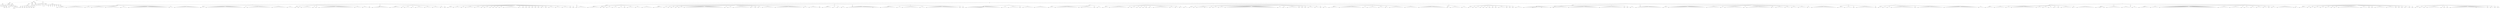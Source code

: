 graph Tree {
	"t0" [label = "TEI"];
	"t1" [label = "teiHeader"];
	"t2" [label = "fileDesc"];
	"t3" [label = "titleStmt"];
	"t4" [label = "title"];
	"t5" [label = "title"];
	"t6" [label = "author"];
	"t7" [label = "idno"];
	"t8" [label = "idno"];
	"t9" [label = "persName"];
	"t10" [label = "persName"];
	"t11" [label = "forename"];
	"t12" [label = "surname"];
	"t13" [label = "publicationStmt"];
	"t14" [label = "publisher"];
	"t15" [label = "idno"];
	"t16" [label = "idno"];
	"t17" [label = "idno"];
	"t18" [label = "availability"];
	"t19" [label = "licence"];
	"t20" [label = "ab"];
	"t21" [label = "ref"];
	"t22" [label = "sourceDesc"];
	"t23" [label = "bibl"];
	"t24" [label = "name"];
	"t25" [label = "idno"];
	"t26" [label = "idno"];
	"t27" [label = "availability"];
	"t28" [label = "licence"];
	"t29" [label = "ab"];
	"t30" [label = "ref"];
	"t31" [label = "bibl"];
	"t32" [label = "date"];
	"t33" [label = "date"];
	"t34" [label = "idno"];
	"t35" [label = "profileDesc"];
	"t36" [label = "particDesc"];
	"t37" [label = "listPerson"];
	"t38" [label = "person"];
	"t39" [label = "persName"];
	"t40" [label = "person"];
	"t41" [label = "persName"];
	"t42" [label = "person"];
	"t43" [label = "persName"];
	"t44" [label = "person"];
	"t45" [label = "persName"];
	"t46" [label = "person"];
	"t47" [label = "persName"];
	"t48" [label = "person"];
	"t49" [label = "persName"];
	"t50" [label = "person"];
	"t51" [label = "persName"];
	"t52" [label = "textClass"];
	"t53" [label = "keywords"];
	"t54" [label = "term"];
	"t55" [label = "term"];
	"t56" [label = "classCode"];
	"t57" [label = "revisionDesc"];
	"t58" [label = "listChange"];
	"t59" [label = "change"];
	"t60" [label = "text"];
	"t61" [label = "front"];
	"t62" [label = "docTitle"];
	"t63" [label = "titlePart"];
	"t64" [label = "titlePart"];
	"t65" [label = "docDate"];
	"t66" [label = "docAuthor"];
	"t67" [label = "div"];
	"t68" [label = "div"];
	"t69" [label = "div"];
	"t70" [label = "p"];
	"t71" [label = "div"];
	"t72" [label = "p"];
	"t73" [label = "performance"];
	"t74" [label = "ab"];
	"t75" [label = "castList"];
	"t76" [label = "head"];
	"t77" [label = "castItem"];
	"t78" [label = "role"];
	"t79" [label = "castItem"];
	"t80" [label = "role"];
	"t81" [label = "castItem"];
	"t82" [label = "role"];
	"t83" [label = "castItem"];
	"t84" [label = "role"];
	"t85" [label = "castItem"];
	"t86" [label = "role"];
	"t87" [label = "castItem"];
	"t88" [label = "role"];
	"t89" [label = "castItem"];
	"t90" [label = "role"];
	"t91" [label = "body"];
	"t92" [label = "div"];
	"t93" [label = "head"];
	"t94" [label = "div"];
	"t95" [label = "head"];
	"t96" [label = "sp"];
	"t97" [label = "speaker"];
	"t98" [label = "l"];
	"t99" [label = "l"];
	"t100" [label = "l"];
	"t101" [label = "l"];
	"t102" [label = "l"];
	"t103" [label = "l"];
	"t104" [label = "sp"];
	"t105" [label = "speaker"];
	"t106" [label = "l"];
	"t107" [label = "l"];
	"t108" [label = "l"];
	"t109" [label = "l"];
	"t110" [label = "l"];
	"t111" [label = "l"];
	"t112" [label = "l"];
	"t113" [label = "l"];
	"t114" [label = "l"];
	"t115" [label = "l"];
	"t116" [label = "l"];
	"t117" [label = "l"];
	"t118" [label = "l"];
	"t119" [label = "l"];
	"t120" [label = "sp"];
	"t121" [label = "speaker"];
	"t122" [label = "l"];
	"t123" [label = "l"];
	"t124" [label = "l"];
	"t125" [label = "l"];
	"t126" [label = "sp"];
	"t127" [label = "speaker"];
	"t128" [label = "l"];
	"t129" [label = "l"];
	"t130" [label = "l"];
	"t131" [label = "l"];
	"t132" [label = "l"];
	"t133" [label = "l"];
	"t134" [label = "l"];
	"t135" [label = "l"];
	"t136" [label = "l"];
	"t137" [label = "l"];
	"t138" [label = "sp"];
	"t139" [label = "speaker"];
	"t140" [label = "l"];
	"t141" [label = "l"];
	"t142" [label = "l"];
	"t143" [label = "l"];
	"t144" [label = "l"];
	"t145" [label = "l"];
	"t146" [label = "l"];
	"t147" [label = "l"];
	"t148" [label = "l"];
	"t149" [label = "l"];
	"t150" [label = "l"];
	"t151" [label = "sp"];
	"t152" [label = "speaker"];
	"t153" [label = "l"];
	"t154" [label = "l"];
	"t155" [label = "l"];
	"t156" [label = "l"];
	"t157" [label = "l"];
	"t158" [label = "sp"];
	"t159" [label = "speaker"];
	"t160" [label = "l"];
	"t161" [label = "l"];
	"t162" [label = "l"];
	"t163" [label = "l"];
	"t164" [label = "l"];
	"t165" [label = "l"];
	"t166" [label = "l"];
	"t167" [label = "l"];
	"t168" [label = "l"];
	"t169" [label = "l"];
	"t170" [label = "l"];
	"t171" [label = "l"];
	"t172" [label = "l"];
	"t173" [label = "l"];
	"t174" [label = "l"];
	"t175" [label = "l"];
	"t176" [label = "l"];
	"t177" [label = "l"];
	"t178" [label = "l"];
	"t179" [label = "l"];
	"t180" [label = "l"];
	"t181" [label = "l"];
	"t182" [label = "l"];
	"t183" [label = "l"];
	"t184" [label = "l"];
	"t185" [label = "l"];
	"t186" [label = "l"];
	"t187" [label = "l"];
	"t188" [label = "l"];
	"t189" [label = "l"];
	"t190" [label = "l"];
	"t191" [label = "l"];
	"t192" [label = "sp"];
	"t193" [label = "speaker"];
	"t194" [label = "l"];
	"t195" [label = "l"];
	"t196" [label = "l"];
	"t197" [label = "sp"];
	"t198" [label = "speaker"];
	"t199" [label = "l"];
	"t200" [label = "l"];
	"t201" [label = "l"];
	"t202" [label = "l"];
	"t203" [label = "l"];
	"t204" [label = "l"];
	"t205" [label = "l"];
	"t206" [label = "l"];
	"t207" [label = "l"];
	"t208" [label = "l"];
	"t209" [label = "l"];
	"t210" [label = "l"];
	"t211" [label = "l"];
	"t212" [label = "l"];
	"t213" [label = "l"];
	"t214" [label = "l"];
	"t215" [label = "l"];
	"t216" [label = "l"];
	"t217" [label = "l"];
	"t218" [label = "l"];
	"t219" [label = "div"];
	"t220" [label = "head"];
	"t221" [label = "sp"];
	"t222" [label = "speaker"];
	"t223" [label = "l"];
	"t224" [label = "l"];
	"t225" [label = "l"];
	"t226" [label = "sp"];
	"t227" [label = "speaker"];
	"t228" [label = "l"];
	"t229" [label = "l"];
	"t230" [label = "l"];
	"t231" [label = "l"];
	"t232" [label = "l"];
	"t233" [label = "l"];
	"t234" [label = "l"];
	"t235" [label = "l"];
	"t236" [label = "l"];
	"t237" [label = "l"];
	"t238" [label = "l"];
	"t239" [label = "l"];
	"t240" [label = "l"];
	"t241" [label = "l"];
	"t242" [label = "l"];
	"t243" [label = "l"];
	"t244" [label = "l"];
	"t245" [label = "l"];
	"t246" [label = "l"];
	"t247" [label = "l"];
	"t248" [label = "l"];
	"t249" [label = "l"];
	"t250" [label = "l"];
	"t251" [label = "l"];
	"t252" [label = "l"];
	"t253" [label = "l"];
	"t254" [label = "l"];
	"t255" [label = "l"];
	"t256" [label = "l"];
	"t257" [label = "l"];
	"t258" [label = "sp"];
	"t259" [label = "speaker"];
	"t260" [label = "l"];
	"t261" [label = "sp"];
	"t262" [label = "speaker"];
	"t263" [label = "l"];
	"t264" [label = "l"];
	"t265" [label = "l"];
	"t266" [label = "l"];
	"t267" [label = "l"];
	"t268" [label = "l"];
	"t269" [label = "l"];
	"t270" [label = "l"];
	"t271" [label = "l"];
	"t272" [label = "l"];
	"t273" [label = "l"];
	"t274" [label = "l"];
	"t275" [label = "l"];
	"t276" [label = "l"];
	"t277" [label = "l"];
	"t278" [label = "l"];
	"t279" [label = "l"];
	"t280" [label = "l"];
	"t281" [label = "l"];
	"t282" [label = "sp"];
	"t283" [label = "speaker"];
	"t284" [label = "l"];
	"t285" [label = "l"];
	"t286" [label = "l"];
	"t287" [label = "l"];
	"t288" [label = "l"];
	"t289" [label = "l"];
	"t290" [label = "l"];
	"t291" [label = "l"];
	"t292" [label = "l"];
	"t293" [label = "l"];
	"t294" [label = "l"];
	"t295" [label = "sp"];
	"t296" [label = "speaker"];
	"t297" [label = "l"];
	"t298" [label = "l"];
	"t299" [label = "l"];
	"t300" [label = "l"];
	"t301" [label = "l"];
	"t302" [label = "div"];
	"t303" [label = "head"];
	"t304" [label = "sp"];
	"t305" [label = "speaker"];
	"t306" [label = "l"];
	"t307" [label = "sp"];
	"t308" [label = "speaker"];
	"t309" [label = "l"];
	"t310" [label = "sp"];
	"t311" [label = "speaker"];
	"t312" [label = "l"];
	"t313" [label = "l"];
	"t314" [label = "l"];
	"t315" [label = "l"];
	"t316" [label = "l"];
	"t317" [label = "l"];
	"t318" [label = "l"];
	"t319" [label = "l"];
	"t320" [label = "sp"];
	"t321" [label = "speaker"];
	"t322" [label = "l"];
	"t323" [label = "sp"];
	"t324" [label = "speaker"];
	"t325" [label = "l"];
	"t326" [label = "sp"];
	"t327" [label = "speaker"];
	"t328" [label = "l"];
	"t329" [label = "l"];
	"t330" [label = "l"];
	"t331" [label = "l"];
	"t332" [label = "l"];
	"t333" [label = "l"];
	"t334" [label = "l"];
	"t335" [label = "l"];
	"t336" [label = "l"];
	"t337" [label = "l"];
	"t338" [label = "l"];
	"t339" [label = "l"];
	"t340" [label = "l"];
	"t341" [label = "l"];
	"t342" [label = "l"];
	"t343" [label = "l"];
	"t344" [label = "l"];
	"t345" [label = "l"];
	"t346" [label = "l"];
	"t347" [label = "l"];
	"t348" [label = "l"];
	"t349" [label = "l"];
	"t350" [label = "l"];
	"t351" [label = "l"];
	"t352" [label = "l"];
	"t353" [label = "l"];
	"t354" [label = "l"];
	"t355" [label = "l"];
	"t356" [label = "sp"];
	"t357" [label = "speaker"];
	"t358" [label = "l"];
	"t359" [label = "l"];
	"t360" [label = "l"];
	"t361" [label = "l"];
	"t362" [label = "l"];
	"t363" [label = "sp"];
	"t364" [label = "speaker"];
	"t365" [label = "l"];
	"t366" [label = "l"];
	"t367" [label = "l"];
	"t368" [label = "l"];
	"t369" [label = "sp"];
	"t370" [label = "speaker"];
	"t371" [label = "l"];
	"t372" [label = "div"];
	"t373" [label = "head"];
	"t374" [label = "sp"];
	"t375" [label = "speaker"];
	"t376" [label = "l"];
	"t377" [label = "l"];
	"t378" [label = "l"];
	"t379" [label = "l"];
	"t380" [label = "l"];
	"t381" [label = "l"];
	"t382" [label = "l"];
	"t383" [label = "l"];
	"t384" [label = "l"];
	"t385" [label = "l"];
	"t386" [label = "l"];
	"t387" [label = "l"];
	"t388" [label = "l"];
	"t389" [label = "div"];
	"t390" [label = "head"];
	"t391" [label = "sp"];
	"t392" [label = "speaker"];
	"t393" [label = "l"];
	"t394" [label = "l"];
	"t395" [label = "l"];
	"t396" [label = "l"];
	"t397" [label = "l"];
	"t398" [label = "l"];
	"t399" [label = "l"];
	"t400" [label = "l"];
	"t401" [label = "sp"];
	"t402" [label = "speaker"];
	"t403" [label = "l"];
	"t404" [label = "sp"];
	"t405" [label = "speaker"];
	"t406" [label = "l"];
	"t407" [label = "l"];
	"t408" [label = "l"];
	"t409" [label = "l"];
	"t410" [label = "sp"];
	"t411" [label = "speaker"];
	"t412" [label = "l"];
	"t413" [label = "l"];
	"t414" [label = "sp"];
	"t415" [label = "speaker"];
	"t416" [label = "l"];
	"t417" [label = "l"];
	"t418" [label = "l"];
	"t419" [label = "l"];
	"t420" [label = "l"];
	"t421" [label = "l"];
	"t422" [label = "sp"];
	"t423" [label = "speaker"];
	"t424" [label = "l"];
	"t425" [label = "l"];
	"t426" [label = "l"];
	"t427" [label = "l"];
	"t428" [label = "l"];
	"t429" [label = "sp"];
	"t430" [label = "speaker"];
	"t431" [label = "l"];
	"t432" [label = "l"];
	"t433" [label = "l"];
	"t434" [label = "l"];
	"t435" [label = "l"];
	"t436" [label = "sp"];
	"t437" [label = "speaker"];
	"t438" [label = "l"];
	"t439" [label = "l"];
	"t440" [label = "sp"];
	"t441" [label = "speaker"];
	"t442" [label = "l"];
	"t443" [label = "div"];
	"t444" [label = "head"];
	"t445" [label = "sp"];
	"t446" [label = "speaker"];
	"t447" [label = "l"];
	"t448" [label = "l"];
	"t449" [label = "l"];
	"t450" [label = "sp"];
	"t451" [label = "speaker"];
	"t452" [label = "l"];
	"t453" [label = "l"];
	"t454" [label = "l"];
	"t455" [label = "l"];
	"t456" [label = "l"];
	"t457" [label = "sp"];
	"t458" [label = "speaker"];
	"t459" [label = "l"];
	"t460" [label = "l"];
	"t461" [label = "sp"];
	"t462" [label = "speaker"];
	"t463" [label = "l"];
	"t464" [label = "l"];
	"t465" [label = "l"];
	"t466" [label = "l"];
	"t467" [label = "l"];
	"t468" [label = "l"];
	"t469" [label = "sp"];
	"t470" [label = "speaker"];
	"t471" [label = "l"];
	"t472" [label = "l"];
	"t473" [label = "l"];
	"t474" [label = "l"];
	"t475" [label = "sp"];
	"t476" [label = "speaker"];
	"t477" [label = "l"];
	"t478" [label = "sp"];
	"t479" [label = "speaker"];
	"t480" [label = "l"];
	"t481" [label = "l"];
	"t482" [label = "l"];
	"t483" [label = "sp"];
	"t484" [label = "speaker"];
	"t485" [label = "l"];
	"t486" [label = "sp"];
	"t487" [label = "speaker"];
	"t488" [label = "l"];
	"t489" [label = "sp"];
	"t490" [label = "speaker"];
	"t491" [label = "l"];
	"t492" [label = "sp"];
	"t493" [label = "speaker"];
	"t494" [label = "l"];
	"t495" [label = "l"];
	"t496" [label = "sp"];
	"t497" [label = "speaker"];
	"t498" [label = "l"];
	"t499" [label = "l"];
	"t500" [label = "l"];
	"t501" [label = "l"];
	"t502" [label = "l"];
	"t503" [label = "l"];
	"t504" [label = "l"];
	"t505" [label = "l"];
	"t506" [label = "l"];
	"t507" [label = "l"];
	"t508" [label = "l"];
	"t509" [label = "sp"];
	"t510" [label = "speaker"];
	"t511" [label = "l"];
	"t512" [label = "l"];
	"t513" [label = "sp"];
	"t514" [label = "speaker"];
	"t515" [label = "l"];
	"t516" [label = "sp"];
	"t517" [label = "speaker"];
	"t518" [label = "l"];
	"t519" [label = "sp"];
	"t520" [label = "speaker"];
	"t521" [label = "l"];
	"t522" [label = "sp"];
	"t523" [label = "speaker"];
	"t524" [label = "l"];
	"t525" [label = "sp"];
	"t526" [label = "speaker"];
	"t527" [label = "l"];
	"t528" [label = "sp"];
	"t529" [label = "speaker"];
	"t530" [label = "l"];
	"t531" [label = "sp"];
	"t532" [label = "speaker"];
	"t533" [label = "l"];
	"t534" [label = "l"];
	"t535" [label = "sp"];
	"t536" [label = "speaker"];
	"t537" [label = "l"];
	"t538" [label = "sp"];
	"t539" [label = "speaker"];
	"t540" [label = "l"];
	"t541" [label = "l"];
	"t542" [label = "l"];
	"t543" [label = "l"];
	"t544" [label = "sp"];
	"t545" [label = "speaker"];
	"t546" [label = "l"];
	"t547" [label = "l"];
	"t548" [label = "l"];
	"t549" [label = "l"];
	"t550" [label = "sp"];
	"t551" [label = "speaker"];
	"t552" [label = "l"];
	"t553" [label = "l"];
	"t554" [label = "l"];
	"t555" [label = "l"];
	"t556" [label = "l"];
	"t557" [label = "sp"];
	"t558" [label = "speaker"];
	"t559" [label = "l"];
	"t560" [label = "sp"];
	"t561" [label = "speaker"];
	"t562" [label = "l"];
	"t563" [label = "div"];
	"t564" [label = "head"];
	"t565" [label = "sp"];
	"t566" [label = "speaker"];
	"t567" [label = "l"];
	"t568" [label = "l"];
	"t569" [label = "l"];
	"t570" [label = "l"];
	"t571" [label = "l"];
	"t572" [label = "l"];
	"t573" [label = "l"];
	"t574" [label = "l"];
	"t575" [label = "div"];
	"t576" [label = "head"];
	"t577" [label = "div"];
	"t578" [label = "head"];
	"t579" [label = "sp"];
	"t580" [label = "speaker"];
	"t581" [label = "l"];
	"t582" [label = "l"];
	"t583" [label = "l"];
	"t584" [label = "l"];
	"t585" [label = "l"];
	"t586" [label = "l"];
	"t587" [label = "l"];
	"t588" [label = "l"];
	"t589" [label = "l"];
	"t590" [label = "div"];
	"t591" [label = "head"];
	"t592" [label = "sp"];
	"t593" [label = "speaker"];
	"t594" [label = "l"];
	"t595" [label = "sp"];
	"t596" [label = "speaker"];
	"t597" [label = "l"];
	"t598" [label = "sp"];
	"t599" [label = "speaker"];
	"t600" [label = "l"];
	"t601" [label = "l"];
	"t602" [label = "l"];
	"t603" [label = "sp"];
	"t604" [label = "speaker"];
	"t605" [label = "l"];
	"t606" [label = "l"];
	"t607" [label = "l"];
	"t608" [label = "l"];
	"t609" [label = "sp"];
	"t610" [label = "speaker"];
	"t611" [label = "l"];
	"t612" [label = "l"];
	"t613" [label = "l"];
	"t614" [label = "sp"];
	"t615" [label = "speaker"];
	"t616" [label = "l"];
	"t617" [label = "sp"];
	"t618" [label = "speaker"];
	"t619" [label = "l"];
	"t620" [label = "l"];
	"t621" [label = "l"];
	"t622" [label = "l"];
	"t623" [label = "l"];
	"t624" [label = "sp"];
	"t625" [label = "speaker"];
	"t626" [label = "l"];
	"t627" [label = "l"];
	"t628" [label = "l"];
	"t629" [label = "l"];
	"t630" [label = "sp"];
	"t631" [label = "speaker"];
	"t632" [label = "l"];
	"t633" [label = "l"];
	"t634" [label = "l"];
	"t635" [label = "l"];
	"t636" [label = "l"];
	"t637" [label = "l"];
	"t638" [label = "l"];
	"t639" [label = "l"];
	"t640" [label = "div"];
	"t641" [label = "head"];
	"t642" [label = "sp"];
	"t643" [label = "speaker"];
	"t644" [label = "l"];
	"t645" [label = "l"];
	"t646" [label = "l"];
	"t647" [label = "l"];
	"t648" [label = "l"];
	"t649" [label = "l"];
	"t650" [label = "l"];
	"t651" [label = "sp"];
	"t652" [label = "speaker"];
	"t653" [label = "l"];
	"t654" [label = "l"];
	"t655" [label = "sp"];
	"t656" [label = "speaker"];
	"t657" [label = "l"];
	"t658" [label = "sp"];
	"t659" [label = "speaker"];
	"t660" [label = "l"];
	"t661" [label = "l"];
	"t662" [label = "sp"];
	"t663" [label = "speaker"];
	"t664" [label = "l"];
	"t665" [label = "sp"];
	"t666" [label = "speaker"];
	"t667" [label = "l"];
	"t668" [label = "l"];
	"t669" [label = "l"];
	"t670" [label = "sp"];
	"t671" [label = "speaker"];
	"t672" [label = "l"];
	"t673" [label = "l"];
	"t674" [label = "l"];
	"t675" [label = "l"];
	"t676" [label = "l"];
	"t677" [label = "l"];
	"t678" [label = "l"];
	"t679" [label = "l"];
	"t680" [label = "l"];
	"t681" [label = "l"];
	"t682" [label = "l"];
	"t683" [label = "l"];
	"t684" [label = "l"];
	"t685" [label = "l"];
	"t686" [label = "l"];
	"t687" [label = "l"];
	"t688" [label = "l"];
	"t689" [label = "l"];
	"t690" [label = "l"];
	"t691" [label = "l"];
	"t692" [label = "l"];
	"t693" [label = "l"];
	"t694" [label = "l"];
	"t695" [label = "l"];
	"t696" [label = "l"];
	"t697" [label = "l"];
	"t698" [label = "l"];
	"t699" [label = "l"];
	"t700" [label = "l"];
	"t701" [label = "l"];
	"t702" [label = "l"];
	"t703" [label = "l"];
	"t704" [label = "sp"];
	"t705" [label = "speaker"];
	"t706" [label = "l"];
	"t707" [label = "sp"];
	"t708" [label = "speaker"];
	"t709" [label = "l"];
	"t710" [label = "l"];
	"t711" [label = "l"];
	"t712" [label = "sp"];
	"t713" [label = "speaker"];
	"t714" [label = "l"];
	"t715" [label = "l"];
	"t716" [label = "l"];
	"t717" [label = "l"];
	"t718" [label = "l"];
	"t719" [label = "l"];
	"t720" [label = "l"];
	"t721" [label = "l"];
	"t722" [label = "l"];
	"t723" [label = "l"];
	"t724" [label = "l"];
	"t725" [label = "l"];
	"t726" [label = "l"];
	"t727" [label = "sp"];
	"t728" [label = "speaker"];
	"t729" [label = "l"];
	"t730" [label = "l"];
	"t731" [label = "sp"];
	"t732" [label = "speaker"];
	"t733" [label = "l"];
	"t734" [label = "sp"];
	"t735" [label = "speaker"];
	"t736" [label = "l"];
	"t737" [label = "l"];
	"t738" [label = "sp"];
	"t739" [label = "speaker"];
	"t740" [label = "l"];
	"t741" [label = "l"];
	"t742" [label = "l"];
	"t743" [label = "l"];
	"t744" [label = "l"];
	"t745" [label = "l"];
	"t746" [label = "l"];
	"t747" [label = "l"];
	"t748" [label = "l"];
	"t749" [label = "sp"];
	"t750" [label = "speaker"];
	"t751" [label = "l"];
	"t752" [label = "l"];
	"t753" [label = "l"];
	"t754" [label = "l"];
	"t755" [label = "l"];
	"t756" [label = "l"];
	"t757" [label = "l"];
	"t758" [label = "l"];
	"t759" [label = "l"];
	"t760" [label = "l"];
	"t761" [label = "l"];
	"t762" [label = "l"];
	"t763" [label = "l"];
	"t764" [label = "l"];
	"t765" [label = "l"];
	"t766" [label = "l"];
	"t767" [label = "l"];
	"t768" [label = "l"];
	"t769" [label = "l"];
	"t770" [label = "l"];
	"t771" [label = "l"];
	"t772" [label = "l"];
	"t773" [label = "sp"];
	"t774" [label = "speaker"];
	"t775" [label = "l"];
	"t776" [label = "l"];
	"t777" [label = "l"];
	"t778" [label = "sp"];
	"t779" [label = "speaker"];
	"t780" [label = "l"];
	"t781" [label = "l"];
	"t782" [label = "l"];
	"t783" [label = "l"];
	"t784" [label = "l"];
	"t785" [label = "l"];
	"t786" [label = "l"];
	"t787" [label = "sp"];
	"t788" [label = "speaker"];
	"t789" [label = "l"];
	"t790" [label = "div"];
	"t791" [label = "head"];
	"t792" [label = "sp"];
	"t793" [label = "speaker"];
	"t794" [label = "l"];
	"t795" [label = "l"];
	"t796" [label = "l"];
	"t797" [label = "l"];
	"t798" [label = "l"];
	"t799" [label = "l"];
	"t800" [label = "l"];
	"t801" [label = "sp"];
	"t802" [label = "speaker"];
	"t803" [label = "l"];
	"t804" [label = "l"];
	"t805" [label = "sp"];
	"t806" [label = "speaker"];
	"t807" [label = "l"];
	"t808" [label = "l"];
	"t809" [label = "sp"];
	"t810" [label = "speaker"];
	"t811" [label = "l"];
	"t812" [label = "l"];
	"t813" [label = "l"];
	"t814" [label = "div"];
	"t815" [label = "head"];
	"t816" [label = "sp"];
	"t817" [label = "speaker"];
	"t818" [label = "l"];
	"t819" [label = "l"];
	"t820" [label = "l"];
	"t821" [label = "l"];
	"t822" [label = "l"];
	"t823" [label = "l"];
	"t824" [label = "l"];
	"t825" [label = "l"];
	"t826" [label = "l"];
	"t827" [label = "l"];
	"t828" [label = "l"];
	"t829" [label = "l"];
	"t830" [label = "l"];
	"t831" [label = "l"];
	"t832" [label = "l"];
	"t833" [label = "l"];
	"t834" [label = "l"];
	"t835" [label = "l"];
	"t836" [label = "l"];
	"t837" [label = "l"];
	"t838" [label = "stage"];
	"t839" [label = "l"];
	"t840" [label = "l"];
	"t841" [label = "l"];
	"t842" [label = "l"];
	"t843" [label = "l"];
	"t844" [label = "div"];
	"t845" [label = "head"];
	"t846" [label = "sp"];
	"t847" [label = "speaker"];
	"t848" [label = "l"];
	"t849" [label = "l"];
	"t850" [label = "l"];
	"t851" [label = "l"];
	"t852" [label = "l"];
	"t853" [label = "l"];
	"t854" [label = "l"];
	"t855" [label = "l"];
	"t856" [label = "l"];
	"t857" [label = "l"];
	"t858" [label = "l"];
	"t859" [label = "l"];
	"t860" [label = "sp"];
	"t861" [label = "speaker"];
	"t862" [label = "l"];
	"t863" [label = "l"];
	"t864" [label = "l"];
	"t865" [label = "sp"];
	"t866" [label = "speaker"];
	"t867" [label = "l"];
	"t868" [label = "l"];
	"t869" [label = "l"];
	"t870" [label = "l"];
	"t871" [label = "l"];
	"t872" [label = "l"];
	"t873" [label = "l"];
	"t874" [label = "l"];
	"t875" [label = "l"];
	"t876" [label = "l"];
	"t877" [label = "l"];
	"t878" [label = "l"];
	"t879" [label = "l"];
	"t880" [label = "sp"];
	"t881" [label = "speaker"];
	"t882" [label = "l"];
	"t883" [label = "l"];
	"t884" [label = "l"];
	"t885" [label = "l"];
	"t886" [label = "sp"];
	"t887" [label = "speaker"];
	"t888" [label = "l"];
	"t889" [label = "l"];
	"t890" [label = "l"];
	"t891" [label = "l"];
	"t892" [label = "l"];
	"t893" [label = "l"];
	"t894" [label = "l"];
	"t895" [label = "l"];
	"t896" [label = "l"];
	"t897" [label = "l"];
	"t898" [label = "l"];
	"t899" [label = "l"];
	"t900" [label = "l"];
	"t901" [label = "l"];
	"t902" [label = "l"];
	"t903" [label = "l"];
	"t904" [label = "l"];
	"t905" [label = "l"];
	"t906" [label = "l"];
	"t907" [label = "l"];
	"t908" [label = "l"];
	"t909" [label = "l"];
	"t910" [label = "l"];
	"t911" [label = "l"];
	"t912" [label = "l"];
	"t913" [label = "l"];
	"t914" [label = "sp"];
	"t915" [label = "speaker"];
	"t916" [label = "l"];
	"t917" [label = "sp"];
	"t918" [label = "speaker"];
	"t919" [label = "l"];
	"t920" [label = "div"];
	"t921" [label = "head"];
	"t922" [label = "sp"];
	"t923" [label = "speaker"];
	"t924" [label = "l"];
	"t925" [label = "l"];
	"t926" [label = "l"];
	"t927" [label = "l"];
	"t928" [label = "l"];
	"t929" [label = "l"];
	"t930" [label = "l"];
	"t931" [label = "l"];
	"t932" [label = "l"];
	"t933" [label = "l"];
	"t934" [label = "l"];
	"t935" [label = "l"];
	"t936" [label = "l"];
	"t937" [label = "l"];
	"t938" [label = "l"];
	"t939" [label = "l"];
	"t940" [label = "l"];
	"t941" [label = "l"];
	"t942" [label = "l"];
	"t943" [label = "l"];
	"t944" [label = "l"];
	"t945" [label = "l"];
	"t946" [label = "l"];
	"t947" [label = "l"];
	"t948" [label = "l"];
	"t949" [label = "l"];
	"t950" [label = "l"];
	"t951" [label = "l"];
	"t952" [label = "sp"];
	"t953" [label = "speaker"];
	"t954" [label = "l"];
	"t955" [label = "l"];
	"t956" [label = "l"];
	"t957" [label = "l"];
	"t958" [label = "sp"];
	"t959" [label = "speaker"];
	"t960" [label = "l"];
	"t961" [label = "l"];
	"t962" [label = "l"];
	"t963" [label = "l"];
	"t964" [label = "l"];
	"t965" [label = "l"];
	"t966" [label = "l"];
	"t967" [label = "l"];
	"t968" [label = "sp"];
	"t969" [label = "speaker"];
	"t970" [label = "l"];
	"t971" [label = "sp"];
	"t972" [label = "speaker"];
	"t973" [label = "l"];
	"t974" [label = "l"];
	"t975" [label = "l"];
	"t976" [label = "l"];
	"t977" [label = "l"];
	"t978" [label = "l"];
	"t979" [label = "l"];
	"t980" [label = "l"];
	"t981" [label = "sp"];
	"t982" [label = "speaker"];
	"t983" [label = "l"];
	"t984" [label = "l"];
	"t985" [label = "l"];
	"t986" [label = "l"];
	"t987" [label = "l"];
	"t988" [label = "l"];
	"t989" [label = "l"];
	"t990" [label = "l"];
	"t991" [label = "l"];
	"t992" [label = "l"];
	"t993" [label = "div"];
	"t994" [label = "head"];
	"t995" [label = "div"];
	"t996" [label = "head"];
	"t997" [label = "sp"];
	"t998" [label = "speaker"];
	"t999" [label = "l"];
	"t1000" [label = "l"];
	"t1001" [label = "l"];
	"t1002" [label = "l"];
	"t1003" [label = "sp"];
	"t1004" [label = "speaker"];
	"t1005" [label = "l"];
	"t1006" [label = "l"];
	"t1007" [label = "l"];
	"t1008" [label = "l"];
	"t1009" [label = "l"];
	"t1010" [label = "l"];
	"t1011" [label = "l"];
	"t1012" [label = "l"];
	"t1013" [label = "l"];
	"t1014" [label = "l"];
	"t1015" [label = "l"];
	"t1016" [label = "l"];
	"t1017" [label = "l"];
	"t1018" [label = "l"];
	"t1019" [label = "l"];
	"t1020" [label = "l"];
	"t1021" [label = "l"];
	"t1022" [label = "l"];
	"t1023" [label = "sp"];
	"t1024" [label = "speaker"];
	"t1025" [label = "l"];
	"t1026" [label = "stage"];
	"t1027" [label = "l"];
	"t1028" [label = "l"];
	"t1029" [label = "l"];
	"t1030" [label = "l"];
	"t1031" [label = "l"];
	"t1032" [label = "l"];
	"t1033" [label = "l"];
	"t1034" [label = "l"];
	"t1035" [label = "l"];
	"t1036" [label = "sp"];
	"t1037" [label = "speaker"];
	"t1038" [label = "l"];
	"t1039" [label = "sp"];
	"t1040" [label = "speaker"];
	"t1041" [label = "l"];
	"t1042" [label = "l"];
	"t1043" [label = "l"];
	"t1044" [label = "div"];
	"t1045" [label = "head"];
	"t1046" [label = "sp"];
	"t1047" [label = "speaker"];
	"t1048" [label = "l"];
	"t1049" [label = "l"];
	"t1050" [label = "l"];
	"t1051" [label = "l"];
	"t1052" [label = "sp"];
	"t1053" [label = "speaker"];
	"t1054" [label = "l"];
	"t1055" [label = "l"];
	"t1056" [label = "l"];
	"t1057" [label = "l"];
	"t1058" [label = "l"];
	"t1059" [label = "l"];
	"t1060" [label = "l"];
	"t1061" [label = "l"];
	"t1062" [label = "l"];
	"t1063" [label = "l"];
	"t1064" [label = "l"];
	"t1065" [label = "l"];
	"t1066" [label = "l"];
	"t1067" [label = "l"];
	"t1068" [label = "sp"];
	"t1069" [label = "speaker"];
	"t1070" [label = "l"];
	"t1071" [label = "sp"];
	"t1072" [label = "speaker"];
	"t1073" [label = "l"];
	"t1074" [label = "l"];
	"t1075" [label = "l"];
	"t1076" [label = "sp"];
	"t1077" [label = "speaker"];
	"t1078" [label = "l"];
	"t1079" [label = "sp"];
	"t1080" [label = "speaker"];
	"t1081" [label = "l"];
	"t1082" [label = "sp"];
	"t1083" [label = "speaker"];
	"t1084" [label = "l"];
	"t1085" [label = "sp"];
	"t1086" [label = "speaker"];
	"t1087" [label = "l"];
	"t1088" [label = "sp"];
	"t1089" [label = "speaker"];
	"t1090" [label = "l"];
	"t1091" [label = "l"];
	"t1092" [label = "sp"];
	"t1093" [label = "speaker"];
	"t1094" [label = "l"];
	"t1095" [label = "l"];
	"t1096" [label = "l"];
	"t1097" [label = "l"];
	"t1098" [label = "l"];
	"t1099" [label = "l"];
	"t1100" [label = "l"];
	"t1101" [label = "l"];
	"t1102" [label = "l"];
	"t1103" [label = "l"];
	"t1104" [label = "l"];
	"t1105" [label = "l"];
	"t1106" [label = "sp"];
	"t1107" [label = "speaker"];
	"t1108" [label = "l"];
	"t1109" [label = "l"];
	"t1110" [label = "l"];
	"t1111" [label = "sp"];
	"t1112" [label = "speaker"];
	"t1113" [label = "l"];
	"t1114" [label = "l"];
	"t1115" [label = "sp"];
	"t1116" [label = "speaker"];
	"t1117" [label = "l"];
	"t1118" [label = "l"];
	"t1119" [label = "sp"];
	"t1120" [label = "speaker"];
	"t1121" [label = "l"];
	"t1122" [label = "l"];
	"t1123" [label = "l"];
	"t1124" [label = "div"];
	"t1125" [label = "head"];
	"t1126" [label = "sp"];
	"t1127" [label = "speaker"];
	"t1128" [label = "l"];
	"t1129" [label = "l"];
	"t1130" [label = "sp"];
	"t1131" [label = "speaker"];
	"t1132" [label = "l"];
	"t1133" [label = "sp"];
	"t1134" [label = "speaker"];
	"t1135" [label = "l"];
	"t1136" [label = "l"];
	"t1137" [label = "l"];
	"t1138" [label = "l"];
	"t1139" [label = "l"];
	"t1140" [label = "stage"];
	"t1141" [label = "l"];
	"t1142" [label = "l"];
	"t1143" [label = "l"];
	"t1144" [label = "sp"];
	"t1145" [label = "speaker"];
	"t1146" [label = "l"];
	"t1147" [label = "sp"];
	"t1148" [label = "speaker"];
	"t1149" [label = "l"];
	"t1150" [label = "l"];
	"t1151" [label = "l"];
	"t1152" [label = "sp"];
	"t1153" [label = "speaker"];
	"t1154" [label = "l"];
	"t1155" [label = "l"];
	"t1156" [label = "l"];
	"t1157" [label = "l"];
	"t1158" [label = "sp"];
	"t1159" [label = "speaker"];
	"t1160" [label = "l"];
	"t1161" [label = "l"];
	"t1162" [label = "l"];
	"t1163" [label = "l"];
	"t1164" [label = "l"];
	"t1165" [label = "l"];
	"t1166" [label = "l"];
	"t1167" [label = "l"];
	"t1168" [label = "l"];
	"t1169" [label = "l"];
	"t1170" [label = "l"];
	"t1171" [label = "l"];
	"t1172" [label = "l"];
	"t1173" [label = "l"];
	"t1174" [label = "l"];
	"t1175" [label = "l"];
	"t1176" [label = "l"];
	"t1177" [label = "l"];
	"t1178" [label = "l"];
	"t1179" [label = "l"];
	"t1180" [label = "l"];
	"t1181" [label = "l"];
	"t1182" [label = "l"];
	"t1183" [label = "l"];
	"t1184" [label = "l"];
	"t1185" [label = "l"];
	"t1186" [label = "l"];
	"t1187" [label = "l"];
	"t1188" [label = "l"];
	"t1189" [label = "l"];
	"t1190" [label = "l"];
	"t1191" [label = "l"];
	"t1192" [label = "l"];
	"t1193" [label = "l"];
	"t1194" [label = "l"];
	"t1195" [label = "l"];
	"t1196" [label = "l"];
	"t1197" [label = "l"];
	"t1198" [label = "l"];
	"t1199" [label = "l"];
	"t1200" [label = "l"];
	"t1201" [label = "l"];
	"t1202" [label = "sp"];
	"t1203" [label = "speaker"];
	"t1204" [label = "l"];
	"t1205" [label = "l"];
	"t1206" [label = "l"];
	"t1207" [label = "sp"];
	"t1208" [label = "speaker"];
	"t1209" [label = "l"];
	"t1210" [label = "l"];
	"t1211" [label = "sp"];
	"t1212" [label = "speaker"];
	"t1213" [label = "l"];
	"t1214" [label = "l"];
	"t1215" [label = "l"];
	"t1216" [label = "l"];
	"t1217" [label = "l"];
	"t1218" [label = "l"];
	"t1219" [label = "l"];
	"t1220" [label = "l"];
	"t1221" [label = "sp"];
	"t1222" [label = "speaker"];
	"t1223" [label = "l"];
	"t1224" [label = "sp"];
	"t1225" [label = "speaker"];
	"t1226" [label = "l"];
	"t1227" [label = "sp"];
	"t1228" [label = "speaker"];
	"t1229" [label = "l"];
	"t1230" [label = "sp"];
	"t1231" [label = "speaker"];
	"t1232" [label = "l"];
	"t1233" [label = "l"];
	"t1234" [label = "l"];
	"t1235" [label = "l"];
	"t1236" [label = "sp"];
	"t1237" [label = "speaker"];
	"t1238" [label = "l"];
	"t1239" [label = "l"];
	"t1240" [label = "l"];
	"t1241" [label = "sp"];
	"t1242" [label = "speaker"];
	"t1243" [label = "l"];
	"t1244" [label = "sp"];
	"t1245" [label = "speaker"];
	"t1246" [label = "l"];
	"t1247" [label = "l"];
	"t1248" [label = "l"];
	"t1249" [label = "div"];
	"t1250" [label = "head"];
	"t1251" [label = "sp"];
	"t1252" [label = "speaker"];
	"t1253" [label = "l"];
	"t1254" [label = "l"];
	"t1255" [label = "l"];
	"t1256" [label = "l"];
	"t1257" [label = "l"];
	"t1258" [label = "l"];
	"t1259" [label = "l"];
	"t1260" [label = "sp"];
	"t1261" [label = "speaker"];
	"t1262" [label = "l"];
	"t1263" [label = "l"];
	"t1264" [label = "l"];
	"t1265" [label = "l"];
	"t1266" [label = "l"];
	"t1267" [label = "l"];
	"t1268" [label = "l"];
	"t1269" [label = "l"];
	"t1270" [label = "l"];
	"t1271" [label = "l"];
	"t1272" [label = "l"];
	"t1273" [label = "l"];
	"t1274" [label = "l"];
	"t1275" [label = "l"];
	"t1276" [label = "l"];
	"t1277" [label = "l"];
	"t1278" [label = "l"];
	"t1279" [label = "l"];
	"t1280" [label = "sp"];
	"t1281" [label = "speaker"];
	"t1282" [label = "l"];
	"t1283" [label = "l"];
	"t1284" [label = "sp"];
	"t1285" [label = "speaker"];
	"t1286" [label = "l"];
	"t1287" [label = "l"];
	"t1288" [label = "l"];
	"t1289" [label = "l"];
	"t1290" [label = "l"];
	"t1291" [label = "l"];
	"t1292" [label = "l"];
	"t1293" [label = "l"];
	"t1294" [label = "sp"];
	"t1295" [label = "speaker"];
	"t1296" [label = "l"];
	"t1297" [label = "l"];
	"t1298" [label = "l"];
	"t1299" [label = "l"];
	"t1300" [label = "sp"];
	"t1301" [label = "speaker"];
	"t1302" [label = "l"];
	"t1303" [label = "l"];
	"t1304" [label = "sp"];
	"t1305" [label = "speaker"];
	"t1306" [label = "l"];
	"t1307" [label = "l"];
	"t1308" [label = "l"];
	"t1309" [label = "l"];
	"t1310" [label = "l"];
	"t1311" [label = "l"];
	"t1312" [label = "l"];
	"t1313" [label = "l"];
	"t1314" [label = "l"];
	"t1315" [label = "l"];
	"t1316" [label = "l"];
	"t1317" [label = "sp"];
	"t1318" [label = "speaker"];
	"t1319" [label = "l"];
	"t1320" [label = "l"];
	"t1321" [label = "l"];
	"t1322" [label = "l"];
	"t1323" [label = "l"];
	"t1324" [label = "l"];
	"t1325" [label = "l"];
	"t1326" [label = "l"];
	"t1327" [label = "l"];
	"t1328" [label = "l"];
	"t1329" [label = "sp"];
	"t1330" [label = "speaker"];
	"t1331" [label = "l"];
	"t1332" [label = "l"];
	"t1333" [label = "l"];
	"t1334" [label = "l"];
	"t1335" [label = "l"];
	"t1336" [label = "l"];
	"t1337" [label = "l"];
	"t1338" [label = "l"];
	"t1339" [label = "l"];
	"t1340" [label = "l"];
	"t1341" [label = "l"];
	"t1342" [label = "l"];
	"t1343" [label = "l"];
	"t1344" [label = "l"];
	"t1345" [label = "l"];
	"t1346" [label = "l"];
	"t1347" [label = "l"];
	"t1348" [label = "l"];
	"t1349" [label = "l"];
	"t1350" [label = "l"];
	"t1351" [label = "l"];
	"t1352" [label = "l"];
	"t1353" [label = "div"];
	"t1354" [label = "head"];
	"t1355" [label = "sp"];
	"t1356" [label = "speaker"];
	"t1357" [label = "l"];
	"t1358" [label = "sp"];
	"t1359" [label = "speaker"];
	"t1360" [label = "l"];
	"t1361" [label = "l"];
	"t1362" [label = "l"];
	"t1363" [label = "l"];
	"t1364" [label = "l"];
	"t1365" [label = "l"];
	"t1366" [label = "l"];
	"t1367" [label = "l"];
	"t1368" [label = "sp"];
	"t1369" [label = "speaker"];
	"t1370" [label = "l"];
	"t1371" [label = "l"];
	"t1372" [label = "l"];
	"t1373" [label = "l"];
	"t1374" [label = "div"];
	"t1375" [label = "head"];
	"t1376" [label = "sp"];
	"t1377" [label = "speaker"];
	"t1378" [label = "l"];
	"t1379" [label = "l"];
	"t1380" [label = "sp"];
	"t1381" [label = "speaker"];
	"t1382" [label = "l"];
	"t1383" [label = "sp"];
	"t1384" [label = "speaker"];
	"t1385" [label = "l"];
	"t1386" [label = "l"];
	"t1387" [label = "sp"];
	"t1388" [label = "speaker"];
	"t1389" [label = "l"];
	"t1390" [label = "sp"];
	"t1391" [label = "speaker"];
	"t1392" [label = "l"];
	"t1393" [label = "sp"];
	"t1394" [label = "speaker"];
	"t1395" [label = "l"];
	"t1396" [label = "sp"];
	"t1397" [label = "speaker"];
	"t1398" [label = "l"];
	"t1399" [label = "sp"];
	"t1400" [label = "speaker"];
	"t1401" [label = "l"];
	"t1402" [label = "sp"];
	"t1403" [label = "speaker"];
	"t1404" [label = "l"];
	"t1405" [label = "sp"];
	"t1406" [label = "speaker"];
	"t1407" [label = "l"];
	"t1408" [label = "l"];
	"t1409" [label = "l"];
	"t1410" [label = "l"];
	"t1411" [label = "l"];
	"t1412" [label = "sp"];
	"t1413" [label = "speaker"];
	"t1414" [label = "l"];
	"t1415" [label = "sp"];
	"t1416" [label = "speaker"];
	"t1417" [label = "l"];
	"t1418" [label = "sp"];
	"t1419" [label = "speaker"];
	"t1420" [label = "l"];
	"t1421" [label = "sp"];
	"t1422" [label = "speaker"];
	"t1423" [label = "l"];
	"t1424" [label = "l"];
	"t1425" [label = "l"];
	"t1426" [label = "l"];
	"t1427" [label = "l"];
	"t1428" [label = "div"];
	"t1429" [label = "head"];
	"t1430" [label = "div"];
	"t1431" [label = "head"];
	"t1432" [label = "sp"];
	"t1433" [label = "speaker"];
	"t1434" [label = "l"];
	"t1435" [label = "l"];
	"t1436" [label = "l"];
	"t1437" [label = "l"];
	"t1438" [label = "l"];
	"t1439" [label = "l"];
	"t1440" [label = "stage"];
	"t1441" [label = "l"];
	"t1442" [label = "l"];
	"t1443" [label = "l"];
	"t1444" [label = "l"];
	"t1445" [label = "l"];
	"t1446" [label = "l"];
	"t1447" [label = "stage"];
	"t1448" [label = "l"];
	"t1449" [label = "l"];
	"t1450" [label = "l"];
	"t1451" [label = "l"];
	"t1452" [label = "l"];
	"t1453" [label = "l"];
	"t1454" [label = "div"];
	"t1455" [label = "head"];
	"t1456" [label = "sp"];
	"t1457" [label = "speaker"];
	"t1458" [label = "l"];
	"t1459" [label = "sp"];
	"t1460" [label = "speaker"];
	"t1461" [label = "l"];
	"t1462" [label = "l"];
	"t1463" [label = "l"];
	"t1464" [label = "l"];
	"t1465" [label = "l"];
	"t1466" [label = "l"];
	"t1467" [label = "l"];
	"t1468" [label = "l"];
	"t1469" [label = "l"];
	"t1470" [label = "l"];
	"t1471" [label = "l"];
	"t1472" [label = "sp"];
	"t1473" [label = "speaker"];
	"t1474" [label = "l"];
	"t1475" [label = "l"];
	"t1476" [label = "l"];
	"t1477" [label = "l"];
	"t1478" [label = "l"];
	"t1479" [label = "l"];
	"t1480" [label = "l"];
	"t1481" [label = "l"];
	"t1482" [label = "l"];
	"t1483" [label = "l"];
	"t1484" [label = "l"];
	"t1485" [label = "l"];
	"t1486" [label = "l"];
	"t1487" [label = "l"];
	"t1488" [label = "l"];
	"t1489" [label = "l"];
	"t1490" [label = "l"];
	"t1491" [label = "l"];
	"t1492" [label = "l"];
	"t1493" [label = "l"];
	"t1494" [label = "l"];
	"t1495" [label = "l"];
	"t1496" [label = "l"];
	"t1497" [label = "l"];
	"t1498" [label = "sp"];
	"t1499" [label = "speaker"];
	"t1500" [label = "l"];
	"t1501" [label = "l"];
	"t1502" [label = "l"];
	"t1503" [label = "l"];
	"t1504" [label = "l"];
	"t1505" [label = "l"];
	"t1506" [label = "l"];
	"t1507" [label = "l"];
	"t1508" [label = "l"];
	"t1509" [label = "l"];
	"t1510" [label = "l"];
	"t1511" [label = "l"];
	"t1512" [label = "l"];
	"t1513" [label = "l"];
	"t1514" [label = "l"];
	"t1515" [label = "l"];
	"t1516" [label = "l"];
	"t1517" [label = "l"];
	"t1518" [label = "l"];
	"t1519" [label = "sp"];
	"t1520" [label = "speaker"];
	"t1521" [label = "l"];
	"t1522" [label = "sp"];
	"t1523" [label = "speaker"];
	"t1524" [label = "l"];
	"t1525" [label = "sp"];
	"t1526" [label = "speaker"];
	"t1527" [label = "l"];
	"t1528" [label = "l"];
	"t1529" [label = "l"];
	"t1530" [label = "div"];
	"t1531" [label = "head"];
	"t1532" [label = "sp"];
	"t1533" [label = "speaker"];
	"t1534" [label = "l"];
	"t1535" [label = "l"];
	"t1536" [label = "l"];
	"t1537" [label = "l"];
	"t1538" [label = "l"];
	"t1539" [label = "l"];
	"t1540" [label = "l"];
	"t1541" [label = "l"];
	"t1542" [label = "l"];
	"t1543" [label = "l"];
	"t1544" [label = "l"];
	"t1545" [label = "l"];
	"t1546" [label = "l"];
	"t1547" [label = "l"];
	"t1548" [label = "l"];
	"t1549" [label = "l"];
	"t1550" [label = "l"];
	"t1551" [label = "l"];
	"t1552" [label = "l"];
	"t1553" [label = "l"];
	"t1554" [label = "l"];
	"t1555" [label = "div"];
	"t1556" [label = "head"];
	"t1557" [label = "sp"];
	"t1558" [label = "speaker"];
	"t1559" [label = "l"];
	"t1560" [label = "l"];
	"t1561" [label = "l"];
	"t1562" [label = "sp"];
	"t1563" [label = "speaker"];
	"t1564" [label = "l"];
	"t1565" [label = "l"];
	"t1566" [label = "l"];
	"t1567" [label = "l"];
	"t1568" [label = "l"];
	"t1569" [label = "l"];
	"t1570" [label = "l"];
	"t1571" [label = "l"];
	"t1572" [label = "l"];
	"t1573" [label = "l"];
	"t1574" [label = "l"];
	"t1575" [label = "l"];
	"t1576" [label = "l"];
	"t1577" [label = "l"];
	"t1578" [label = "l"];
	"t1579" [label = "l"];
	"t1580" [label = "l"];
	"t1581" [label = "l"];
	"t1582" [label = "l"];
	"t1583" [label = "l"];
	"t1584" [label = "l"];
	"t1585" [label = "l"];
	"t1586" [label = "l"];
	"t1587" [label = "l"];
	"t1588" [label = "l"];
	"t1589" [label = "l"];
	"t1590" [label = "l"];
	"t1591" [label = "l"];
	"t1592" [label = "l"];
	"t1593" [label = "l"];
	"t1594" [label = "sp"];
	"t1595" [label = "speaker"];
	"t1596" [label = "l"];
	"t1597" [label = "l"];
	"t1598" [label = "l"];
	"t1599" [label = "l"];
	"t1600" [label = "l"];
	"t1601" [label = "l"];
	"t1602" [label = "l"];
	"t1603" [label = "l"];
	"t1604" [label = "l"];
	"t1605" [label = "l"];
	"t1606" [label = "sp"];
	"t1607" [label = "speaker"];
	"t1608" [label = "l"];
	"t1609" [label = "l"];
	"t1610" [label = "sp"];
	"t1611" [label = "speaker"];
	"t1612" [label = "l"];
	"t1613" [label = "l"];
	"t1614" [label = "l"];
	"t1615" [label = "l"];
	"t1616" [label = "l"];
	"t1617" [label = "l"];
	"t1618" [label = "l"];
	"t1619" [label = "l"];
	"t1620" [label = "l"];
	"t1621" [label = "l"];
	"t1622" [label = "l"];
	"t1623" [label = "l"];
	"t1624" [label = "l"];
	"t1625" [label = "l"];
	"t1626" [label = "sp"];
	"t1627" [label = "speaker"];
	"t1628" [label = "l"];
	"t1629" [label = "sp"];
	"t1630" [label = "speaker"];
	"t1631" [label = "l"];
	"t1632" [label = "l"];
	"t1633" [label = "l"];
	"t1634" [label = "l"];
	"t1635" [label = "l"];
	"t1636" [label = "l"];
	"t1637" [label = "l"];
	"t1638" [label = "l"];
	"t1639" [label = "l"];
	"t1640" [label = "l"];
	"t1641" [label = "l"];
	"t1642" [label = "l"];
	"t1643" [label = "l"];
	"t1644" [label = "l"];
	"t1645" [label = "l"];
	"t1646" [label = "l"];
	"t1647" [label = "l"];
	"t1648" [label = "l"];
	"t1649" [label = "l"];
	"t1650" [label = "sp"];
	"t1651" [label = "speaker"];
	"t1652" [label = "l"];
	"t1653" [label = "l"];
	"t1654" [label = "sp"];
	"t1655" [label = "speaker"];
	"t1656" [label = "l"];
	"t1657" [label = "l"];
	"t1658" [label = "l"];
	"t1659" [label = "l"];
	"t1660" [label = "l"];
	"t1661" [label = "l"];
	"t1662" [label = "sp"];
	"t1663" [label = "speaker"];
	"t1664" [label = "l"];
	"t1665" [label = "l"];
	"t1666" [label = "l"];
	"t1667" [label = "l"];
	"t1668" [label = "sp"];
	"t1669" [label = "speaker"];
	"t1670" [label = "l"];
	"t1671" [label = "l"];
	"t1672" [label = "l"];
	"t1673" [label = "l"];
	"t1674" [label = "sp"];
	"t1675" [label = "speaker"];
	"t1676" [label = "l"];
	"t1677" [label = "l"];
	"t1678" [label = "l"];
	"t1679" [label = "l"];
	"t1680" [label = "l"];
	"t1681" [label = "l"];
	"t1682" [label = "sp"];
	"t1683" [label = "speaker"];
	"t1684" [label = "l"];
	"t1685" [label = "l"];
	"t1686" [label = "sp"];
	"t1687" [label = "speaker"];
	"t1688" [label = "l"];
	"t1689" [label = "l"];
	"t1690" [label = "l"];
	"t1691" [label = "l"];
	"t1692" [label = "l"];
	"t1693" [label = "l"];
	"t1694" [label = "l"];
	"t1695" [label = "l"];
	"t1696" [label = "l"];
	"t1697" [label = "l"];
	"t1698" [label = "l"];
	"t1699" [label = "l"];
	"t1700" [label = "l"];
	"t1701" [label = "l"];
	"t1702" [label = "l"];
	"t1703" [label = "l"];
	"t1704" [label = "l"];
	"t1705" [label = "l"];
	"t1706" [label = "l"];
	"t1707" [label = "l"];
	"t1708" [label = "div"];
	"t1709" [label = "head"];
	"t1710" [label = "sp"];
	"t1711" [label = "speaker"];
	"t1712" [label = "l"];
	"t1713" [label = "l"];
	"t1714" [label = "l"];
	"t1715" [label = "l"];
	"t1716" [label = "sp"];
	"t1717" [label = "speaker"];
	"t1718" [label = "l"];
	"t1719" [label = "l"];
	"t1720" [label = "l"];
	"t1721" [label = "l"];
	"t1722" [label = "l"];
	"t1723" [label = "l"];
	"t1724" [label = "sp"];
	"t1725" [label = "speaker"];
	"t1726" [label = "l"];
	"t1727" [label = "sp"];
	"t1728" [label = "speaker"];
	"t1729" [label = "l"];
	"t1730" [label = "l"];
	"t1731" [label = "l"];
	"t1732" [label = "l"];
	"t1733" [label = "l"];
	"t1734" [label = "l"];
	"t1735" [label = "l"];
	"t1736" [label = "l"];
	"t1737" [label = "l"];
	"t1738" [label = "l"];
	"t1739" [label = "l"];
	"t1740" [label = "l"];
	"t1741" [label = "l"];
	"t1742" [label = "l"];
	"t1743" [label = "sp"];
	"t1744" [label = "speaker"];
	"t1745" [label = "l"];
	"t1746" [label = "div"];
	"t1747" [label = "head"];
	"t1748" [label = "sp"];
	"t1749" [label = "speaker"];
	"t1750" [label = "l"];
	"t1751" [label = "l"];
	"t1752" [label = "sp"];
	"t1753" [label = "speaker"];
	"t1754" [label = "l"];
	"t1755" [label = "l"];
	"t1756" [label = "sp"];
	"t1757" [label = "speaker"];
	"t1758" [label = "l"];
	"t1759" [label = "l"];
	"t1760" [label = "sp"];
	"t1761" [label = "speaker"];
	"t1762" [label = "l"];
	"t1763" [label = "l"];
	"t1764" [label = "l"];
	"t1765" [label = "l"];
	"t1766" [label = "l"];
	"t1767" [label = "l"];
	"t1768" [label = "l"];
	"t1769" [label = "l"];
	"t1770" [label = "l"];
	"t1771" [label = "l"];
	"t1772" [label = "l"];
	"t1773" [label = "l"];
	"t1774" [label = "l"];
	"t1775" [label = "l"];
	"t1776" [label = "l"];
	"t1777" [label = "l"];
	"t1778" [label = "l"];
	"t1779" [label = "l"];
	"t1780" [label = "sp"];
	"t1781" [label = "speaker"];
	"t1782" [label = "l"];
	"t1783" [label = "sp"];
	"t1784" [label = "speaker"];
	"t1785" [label = "l"];
	"t1786" [label = "l"];
	"t1787" [label = "l"];
	"t1788" [label = "l"];
	"t1789" [label = "l"];
	"t1790" [label = "l"];
	"t1791" [label = "l"];
	"t1792" [label = "l"];
	"t1793" [label = "l"];
	"t1794" [label = "l"];
	"t1795" [label = "l"];
	"t1796" [label = "l"];
	"t1797" [label = "l"];
	"t1798" [label = "l"];
	"t1799" [label = "l"];
	"t1800" [label = "l"];
	"t1801" [label = "l"];
	"t1802" [label = "l"];
	"t1803" [label = "l"];
	"t1804" [label = "l"];
	"t1805" [label = "sp"];
	"t1806" [label = "speaker"];
	"t1807" [label = "l"];
	"t1808" [label = "l"];
	"t1809" [label = "l"];
	"t1810" [label = "l"];
	"t1811" [label = "l"];
	"t1812" [label = "l"];
	"t1813" [label = "l"];
	"t1814" [label = "l"];
	"t1815" [label = "l"];
	"t1816" [label = "l"];
	"t1817" [label = "l"];
	"t1818" [label = "l"];
	"t1819" [label = "l"];
	"t1820" [label = "l"];
	"t1821" [label = "l"];
	"t1822" [label = "l"];
	"t1823" [label = "l"];
	"t1824" [label = "l"];
	"t1825" [label = "l"];
	"t1826" [label = "l"];
	"t1827" [label = "l"];
	"t1828" [label = "l"];
	"t1829" [label = "l"];
	"t1830" [label = "l"];
	"t1831" [label = "l"];
	"t1832" [label = "l"];
	"t1833" [label = "l"];
	"t1834" [label = "sp"];
	"t1835" [label = "speaker"];
	"t1836" [label = "l"];
	"t1837" [label = "l"];
	"t1838" [label = "l"];
	"t1839" [label = "l"];
	"t1840" [label = "div"];
	"t1841" [label = "head"];
	"t1842" [label = "div"];
	"t1843" [label = "head"];
	"t1844" [label = "sp"];
	"t1845" [label = "speaker"];
	"t1846" [label = "l"];
	"t1847" [label = "l"];
	"t1848" [label = "l"];
	"t1849" [label = "l"];
	"t1850" [label = "l"];
	"t1851" [label = "l"];
	"t1852" [label = "sp"];
	"t1853" [label = "speaker"];
	"t1854" [label = "l"];
	"t1855" [label = "l"];
	"t1856" [label = "l"];
	"t1857" [label = "l"];
	"t1858" [label = "l"];
	"t1859" [label = "l"];
	"t1860" [label = "l"];
	"t1861" [label = "l"];
	"t1862" [label = "sp"];
	"t1863" [label = "speaker"];
	"t1864" [label = "l"];
	"t1865" [label = "l"];
	"t1866" [label = "l"];
	"t1867" [label = "sp"];
	"t1868" [label = "speaker"];
	"t1869" [label = "l"];
	"t1870" [label = "l"];
	"t1871" [label = "l"];
	"t1872" [label = "l"];
	"t1873" [label = "l"];
	"t1874" [label = "l"];
	"t1875" [label = "l"];
	"t1876" [label = "l"];
	"t1877" [label = "l"];
	"t1878" [label = "l"];
	"t1879" [label = "l"];
	"t1880" [label = "l"];
	"t1881" [label = "l"];
	"t1882" [label = "l"];
	"t1883" [label = "l"];
	"t1884" [label = "l"];
	"t1885" [label = "l"];
	"t1886" [label = "l"];
	"t1887" [label = "l"];
	"t1888" [label = "sp"];
	"t1889" [label = "speaker"];
	"t1890" [label = "l"];
	"t1891" [label = "l"];
	"t1892" [label = "l"];
	"t1893" [label = "l"];
	"t1894" [label = "sp"];
	"t1895" [label = "speaker"];
	"t1896" [label = "l"];
	"t1897" [label = "l"];
	"t1898" [label = "l"];
	"t1899" [label = "sp"];
	"t1900" [label = "speaker"];
	"t1901" [label = "l"];
	"t1902" [label = "l"];
	"t1903" [label = "l"];
	"t1904" [label = "sp"];
	"t1905" [label = "speaker"];
	"t1906" [label = "l"];
	"t1907" [label = "l"];
	"t1908" [label = "sp"];
	"t1909" [label = "speaker"];
	"t1910" [label = "l"];
	"t1911" [label = "sp"];
	"t1912" [label = "speaker"];
	"t1913" [label = "l"];
	"t1914" [label = "l"];
	"t1915" [label = "l"];
	"t1916" [label = "l"];
	"t1917" [label = "l"];
	"t1918" [label = "l"];
	"t1919" [label = "l"];
	"t1920" [label = "l"];
	"t1921" [label = "sp"];
	"t1922" [label = "speaker"];
	"t1923" [label = "l"];
	"t1924" [label = "l"];
	"t1925" [label = "sp"];
	"t1926" [label = "speaker"];
	"t1927" [label = "l"];
	"t1928" [label = "l"];
	"t1929" [label = "l"];
	"t1930" [label = "l"];
	"t1931" [label = "l"];
	"t1932" [label = "l"];
	"t1933" [label = "l"];
	"t1934" [label = "l"];
	"t1935" [label = "l"];
	"t1936" [label = "l"];
	"t1937" [label = "l"];
	"t1938" [label = "l"];
	"t1939" [label = "l"];
	"t1940" [label = "l"];
	"t1941" [label = "div"];
	"t1942" [label = "head"];
	"t1943" [label = "sp"];
	"t1944" [label = "speaker"];
	"t1945" [label = "l"];
	"t1946" [label = "l"];
	"t1947" [label = "stage"];
	"t1948" [label = "l"];
	"t1949" [label = "l"];
	"t1950" [label = "stage"];
	"t1951" [label = "l"];
	"t1952" [label = "sp"];
	"t1953" [label = "speaker"];
	"t1954" [label = "l"];
	"t1955" [label = "l"];
	"t1956" [label = "l"];
	"t1957" [label = "l"];
	"t1958" [label = "l"];
	"t1959" [label = "l"];
	"t1960" [label = "l"];
	"t1961" [label = "l"];
	"t1962" [label = "l"];
	"t1963" [label = "l"];
	"t1964" [label = "l"];
	"t1965" [label = "sp"];
	"t1966" [label = "speaker"];
	"t1967" [label = "l"];
	"t1968" [label = "l"];
	"t1969" [label = "l"];
	"t1970" [label = "l"];
	"t1971" [label = "l"];
	"t1972" [label = "l"];
	"t1973" [label = "l"];
	"t1974" [label = "div"];
	"t1975" [label = "head"];
	"t1976" [label = "sp"];
	"t1977" [label = "speaker"];
	"t1978" [label = "l"];
	"t1979" [label = "l"];
	"t1980" [label = "l"];
	"t1981" [label = "l"];
	"t1982" [label = "div"];
	"t1983" [label = "head"];
	"t1984" [label = "sp"];
	"t1985" [label = "speaker"];
	"t1986" [label = "l"];
	"t1987" [label = "l"];
	"t1988" [label = "l"];
	"t1989" [label = "l"];
	"t1990" [label = "l"];
	"t1991" [label = "l"];
	"t1992" [label = "l"];
	"t1993" [label = "l"];
	"t1994" [label = "sp"];
	"t1995" [label = "speaker"];
	"t1996" [label = "l"];
	"t1997" [label = "l"];
	"t1998" [label = "l"];
	"t1999" [label = "l"];
	"t2000" [label = "l"];
	"t2001" [label = "l"];
	"t2002" [label = "sp"];
	"t2003" [label = "speaker"];
	"t2004" [label = "l"];
	"t2005" [label = "l"];
	"t2006" [label = "l"];
	"t2007" [label = "l"];
	"t2008" [label = "l"];
	"t2009" [label = "l"];
	"t2010" [label = "l"];
	"t2011" [label = "l"];
	"t2012" [label = "l"];
	"t2013" [label = "l"];
	"t2014" [label = "l"];
	"t2015" [label = "l"];
	"t2016" [label = "l"];
	"t2017" [label = "l"];
	"t2018" [label = "l"];
	"t2019" [label = "l"];
	"t2020" [label = "l"];
	"t2021" [label = "l"];
	"t2022" [label = "l"];
	"t2023" [label = "l"];
	"t2024" [label = "l"];
	"t2025" [label = "l"];
	"t2026" [label = "l"];
	"t2027" [label = "l"];
	"t2028" [label = "l"];
	"t2029" [label = "l"];
	"t2030" [label = "l"];
	"t2031" [label = "l"];
	"t2032" [label = "l"];
	"t2033" [label = "l"];
	"t2034" [label = "l"];
	"t2035" [label = "l"];
	"t2036" [label = "l"];
	"t2037" [label = "l"];
	"t2038" [label = "l"];
	"t2039" [label = "l"];
	"t2040" [label = "l"];
	"t2041" [label = "l"];
	"t2042" [label = "l"];
	"t2043" [label = "l"];
	"t2044" [label = "l"];
	"t2045" [label = "l"];
	"t2046" [label = "l"];
	"t2047" [label = "l"];
	"t2048" [label = "l"];
	"t2049" [label = "l"];
	"t2050" [label = "l"];
	"t2051" [label = "sp"];
	"t2052" [label = "speaker"];
	"t2053" [label = "l"];
	"t2054" [label = "l"];
	"t2055" [label = "l"];
	"t2056" [label = "l"];
	"t2057" [label = "l"];
	"t2058" [label = "l"];
	"t2059" [label = "l"];
	"t2060" [label = "l"];
	"t2061" [label = "sp"];
	"t2062" [label = "speaker"];
	"t2063" [label = "l"];
	"t2064" [label = "l"];
	"t2065" [label = "l"];
	"t2066" [label = "l"];
	"t2067" [label = "l"];
	"t2068" [label = "l"];
	"t2069" [label = "l"];
	"t2070" [label = "l"];
	"t2071" [label = "sp"];
	"t2072" [label = "speaker"];
	"t2073" [label = "l"];
	"t2074" [label = "sp"];
	"t2075" [label = "speaker"];
	"t2076" [label = "l"];
	"t2077" [label = "l"];
	"t2078" [label = "l"];
	"t2079" [label = "l"];
	"t2080" [label = "sp"];
	"t2081" [label = "speaker"];
	"t2082" [label = "l"];
	"t2083" [label = "l"];
	"t2084" [label = "l"];
	"t2085" [label = "sp"];
	"t2086" [label = "speaker"];
	"t2087" [label = "l"];
	"t2088" [label = "l"];
	"t2089" [label = "l"];
	"t2090" [label = "l"];
	"t2091" [label = "sp"];
	"t2092" [label = "speaker"];
	"t2093" [label = "l"];
	"t2094" [label = "l"];
	"t2095" [label = "l"];
	"t2096" [label = "sp"];
	"t2097" [label = "speaker"];
	"t2098" [label = "l"];
	"t2099" [label = "sp"];
	"t2100" [label = "speaker"];
	"t2101" [label = "l"];
	"t2102" [label = "l"];
	"t2103" [label = "l"];
	"t2104" [label = "sp"];
	"t2105" [label = "speaker"];
	"t2106" [label = "l"];
	"t2107" [label = "l"];
	"t2108" [label = "l"];
	"t2109" [label = "l"];
	"t2110" [label = "l"];
	"t2111" [label = "l"];
	"t2112" [label = "l"];
	"t2113" [label = "l"];
	"t2114" [label = "l"];
	"t2115" [label = "l"];
	"t2116" [label = "l"];
	"t2117" [label = "l"];
	"t2118" [label = "stage"];
	"t2119" [label = "sp"];
	"t2120" [label = "speaker"];
	"t2121" [label = "l"];
	"t2122" [label = "l"];
	"t2123" [label = "div"];
	"t2124" [label = "head"];
	"t2125" [label = "sp"];
	"t2126" [label = "speaker"];
	"t2127" [label = "l"];
	"t2128" [label = "l"];
	"t2129" [label = "l"];
	"t2130" [label = "l"];
	"t2131" [label = "l"];
	"t2132" [label = "sp"];
	"t2133" [label = "speaker"];
	"t2134" [label = "l"];
	"t2135" [label = "sp"];
	"t2136" [label = "speaker"];
	"t2137" [label = "l"];
	"t2138" [label = "l"];
	"t2139" [label = "sp"];
	"t2140" [label = "speaker"];
	"t2141" [label = "l"];
	"t2142" [label = "l"];
	"t2143" [label = "l"];
	"t2144" [label = "sp"];
	"t2145" [label = "speaker"];
	"t2146" [label = "l"];
	"t2147" [label = "l"];
	"t2148" [label = "l"];
	"t2149" [label = "sp"];
	"t2150" [label = "speaker"];
	"t2151" [label = "l"];
	"t2152" [label = "l"];
	"t2153" [label = "l"];
	"t2154" [label = "sp"];
	"t2155" [label = "speaker"];
	"t2156" [label = "l"];
	"t2157" [label = "sp"];
	"t2158" [label = "speaker"];
	"t2159" [label = "l"];
	"t2160" [label = "l"];
	"t2161" [label = "sp"];
	"t2162" [label = "speaker"];
	"t2163" [label = "l"];
	"t2164" [label = "l"];
	"t2165" [label = "l"];
	"t2166" [label = "l"];
	"t2167" [label = "l"];
	"t2168" [label = "l"];
	"t2169" [label = "l"];
	"t2170" [label = "l"];
	"t2171" [label = "l"];
	"t2172" [label = "l"];
	"t2173" [label = "l"];
	"t2174" [label = "l"];
	"t2175" [label = "l"];
	"t2176" [label = "l"];
	"t2177" [label = "l"];
	"t2178" [label = "l"];
	"t2179" [label = "l"];
	"t2180" [label = "sp"];
	"t2181" [label = "speaker"];
	"t2182" [label = "l"];
	"t2183" [label = "l"];
	"t2184" [label = "l"];
	"t2185" [label = "l"];
	"t2186" [label = "l"];
	"t2187" [label = "sp"];
	"t2188" [label = "speaker"];
	"t2189" [label = "l"];
	"t2190" [label = "sp"];
	"t2191" [label = "speaker"];
	"t2192" [label = "l"];
	"t2193" [label = "sp"];
	"t2194" [label = "speaker"];
	"t2195" [label = "l"];
	"t2196" [label = "l"];
	"t2197" [label = "l"];
	"t2198" [label = "l"];
	"t2199" [label = "l"];
	"t2200" [label = "l"];
	"t2201" [label = "l"];
	"t2202" [label = "l"];
	"t2203" [label = "sp"];
	"t2204" [label = "speaker"];
	"t2205" [label = "l"];
	"t2206" [label = "l"];
	"t2207" [label = "l"];
	"t2208" [label = "l"];
	"t2209" [label = "l"];
	"t2210" [label = "l"];
	"t2211" [label = "sp"];
	"t2212" [label = "speaker"];
	"t2213" [label = "l"];
	"t2214" [label = "sp"];
	"t2215" [label = "speaker"];
	"t2216" [label = "l"];
	"t2217" [label = "sp"];
	"t2218" [label = "speaker"];
	"t2219" [label = "l"];
	"t2220" [label = "sp"];
	"t2221" [label = "speaker"];
	"t2222" [label = "l"];
	"t2223" [label = "l"];
	"t2224" [label = "sp"];
	"t2225" [label = "speaker"];
	"t2226" [label = "l"];
	"t2227" [label = "sp"];
	"t2228" [label = "speaker"];
	"t2229" [label = "l"];
	"t2230" [label = "div"];
	"t2231" [label = "head"];
	"t2232" [label = "sp"];
	"t2233" [label = "speaker"];
	"t2234" [label = "l"];
	"t2235" [label = "l"];
	"t2236" [label = "sp"];
	"t2237" [label = "speaker"];
	"t2238" [label = "l"];
	"t2239" [label = "l"];
	"t2240" [label = "sp"];
	"t2241" [label = "speaker"];
	"t2242" [label = "l"];
	"t2243" [label = "sp"];
	"t2244" [label = "speaker"];
	"t2245" [label = "l"];
	"t2246" [label = "l"];
	"t2247" [label = "l"];
	"t2248" [label = "l"];
	"t2249" [label = "l"];
	"t2250" [label = "l"];
	"t2251" [label = "l"];
	"t2252" [label = "l"];
	"t2253" [label = "l"];
	"t2254" [label = "l"];
	"t2255" [label = "sp"];
	"t2256" [label = "speaker"];
	"t2257" [label = "l"];
	"t2258" [label = "sp"];
	"t2259" [label = "speaker"];
	"t2260" [label = "l"];
	"t2261" [label = "sp"];
	"t2262" [label = "speaker"];
	"t2263" [label = "l"];
	"t2264" [label = "sp"];
	"t2265" [label = "speaker"];
	"t2266" [label = "l"];
	"t2267" [label = "l"];
	"t2268" [label = "l"];
	"t2269" [label = "l"];
	"t2270" [label = "l"];
	"t2271" [label = "l"];
	"t2272" [label = "l"];
	"t2273" [label = "l"];
	"t2274" [label = "l"];
	"t2275" [label = "l"];
	"t2276" [label = "l"];
	"t2277" [label = "l"];
	"t2278" [label = "l"];
	"t2279" [label = "l"];
	"t2280" [label = "l"];
	"t2281" [label = "l"];
	"t2282" [label = "l"];
	"t2283" [label = "l"];
	"t2284" [label = "l"];
	"t2285" [label = "l"];
	"t2286" [label = "stage"];
	"t2287" [label = "l"];
	"t2288" [label = "l"];
	"t2289" [label = "l"];
	"t2290" [label = "l"];
	"t2291" [label = "l"];
	"t2292" [label = "l"];
	"t2293" [label = "l"];
	"t2294" [label = "l"];
	"t2295" [label = "sp"];
	"t2296" [label = "speaker"];
	"t2297" [label = "l"];
	"t2298" [label = "sp"];
	"t2299" [label = "speaker"];
	"t2300" [label = "l"];
	"t2301" [label = "l"];
	"t2302" [label = "sp"];
	"t2303" [label = "speaker"];
	"t2304" [label = "l"];
	"t2305" [label = "sp"];
	"t2306" [label = "speaker"];
	"t2307" [label = "l"];
	"t0" -- "t1";
	"t1" -- "t2";
	"t2" -- "t3";
	"t3" -- "t4";
	"t3" -- "t5";
	"t3" -- "t6";
	"t6" -- "t7";
	"t6" -- "t8";
	"t6" -- "t9";
	"t6" -- "t10";
	"t10" -- "t11";
	"t10" -- "t12";
	"t2" -- "t13";
	"t13" -- "t14";
	"t13" -- "t15";
	"t13" -- "t16";
	"t13" -- "t17";
	"t13" -- "t18";
	"t18" -- "t19";
	"t19" -- "t20";
	"t19" -- "t21";
	"t2" -- "t22";
	"t22" -- "t23";
	"t23" -- "t24";
	"t23" -- "t25";
	"t23" -- "t26";
	"t23" -- "t27";
	"t27" -- "t28";
	"t28" -- "t29";
	"t28" -- "t30";
	"t23" -- "t31";
	"t31" -- "t32";
	"t31" -- "t33";
	"t31" -- "t34";
	"t1" -- "t35";
	"t35" -- "t36";
	"t36" -- "t37";
	"t37" -- "t38";
	"t38" -- "t39";
	"t37" -- "t40";
	"t40" -- "t41";
	"t37" -- "t42";
	"t42" -- "t43";
	"t37" -- "t44";
	"t44" -- "t45";
	"t37" -- "t46";
	"t46" -- "t47";
	"t37" -- "t48";
	"t48" -- "t49";
	"t37" -- "t50";
	"t50" -- "t51";
	"t35" -- "t52";
	"t52" -- "t53";
	"t53" -- "t54";
	"t53" -- "t55";
	"t52" -- "t56";
	"t1" -- "t57";
	"t57" -- "t58";
	"t58" -- "t59";
	"t0" -- "t60";
	"t60" -- "t61";
	"t61" -- "t62";
	"t62" -- "t63";
	"t62" -- "t64";
	"t61" -- "t65";
	"t61" -- "t66";
	"t61" -- "t67";
	"t67" -- "t68";
	"t67" -- "t69";
	"t69" -- "t70";
	"t67" -- "t71";
	"t71" -- "t72";
	"t61" -- "t73";
	"t73" -- "t74";
	"t61" -- "t75";
	"t75" -- "t76";
	"t75" -- "t77";
	"t77" -- "t78";
	"t75" -- "t79";
	"t79" -- "t80";
	"t75" -- "t81";
	"t81" -- "t82";
	"t75" -- "t83";
	"t83" -- "t84";
	"t75" -- "t85";
	"t85" -- "t86";
	"t75" -- "t87";
	"t87" -- "t88";
	"t75" -- "t89";
	"t89" -- "t90";
	"t60" -- "t91";
	"t91" -- "t92";
	"t92" -- "t93";
	"t92" -- "t94";
	"t94" -- "t95";
	"t94" -- "t96";
	"t96" -- "t97";
	"t96" -- "t98";
	"t96" -- "t99";
	"t96" -- "t100";
	"t96" -- "t101";
	"t96" -- "t102";
	"t96" -- "t103";
	"t94" -- "t104";
	"t104" -- "t105";
	"t104" -- "t106";
	"t104" -- "t107";
	"t104" -- "t108";
	"t104" -- "t109";
	"t104" -- "t110";
	"t104" -- "t111";
	"t104" -- "t112";
	"t104" -- "t113";
	"t104" -- "t114";
	"t104" -- "t115";
	"t104" -- "t116";
	"t104" -- "t117";
	"t104" -- "t118";
	"t104" -- "t119";
	"t94" -- "t120";
	"t120" -- "t121";
	"t120" -- "t122";
	"t120" -- "t123";
	"t120" -- "t124";
	"t120" -- "t125";
	"t94" -- "t126";
	"t126" -- "t127";
	"t126" -- "t128";
	"t126" -- "t129";
	"t126" -- "t130";
	"t126" -- "t131";
	"t126" -- "t132";
	"t126" -- "t133";
	"t126" -- "t134";
	"t126" -- "t135";
	"t126" -- "t136";
	"t126" -- "t137";
	"t94" -- "t138";
	"t138" -- "t139";
	"t138" -- "t140";
	"t138" -- "t141";
	"t138" -- "t142";
	"t138" -- "t143";
	"t138" -- "t144";
	"t138" -- "t145";
	"t138" -- "t146";
	"t138" -- "t147";
	"t138" -- "t148";
	"t138" -- "t149";
	"t138" -- "t150";
	"t94" -- "t151";
	"t151" -- "t152";
	"t151" -- "t153";
	"t151" -- "t154";
	"t151" -- "t155";
	"t151" -- "t156";
	"t151" -- "t157";
	"t94" -- "t158";
	"t158" -- "t159";
	"t158" -- "t160";
	"t158" -- "t161";
	"t158" -- "t162";
	"t158" -- "t163";
	"t158" -- "t164";
	"t158" -- "t165";
	"t158" -- "t166";
	"t158" -- "t167";
	"t158" -- "t168";
	"t158" -- "t169";
	"t158" -- "t170";
	"t158" -- "t171";
	"t158" -- "t172";
	"t158" -- "t173";
	"t158" -- "t174";
	"t158" -- "t175";
	"t158" -- "t176";
	"t158" -- "t177";
	"t158" -- "t178";
	"t158" -- "t179";
	"t158" -- "t180";
	"t158" -- "t181";
	"t158" -- "t182";
	"t158" -- "t183";
	"t158" -- "t184";
	"t158" -- "t185";
	"t158" -- "t186";
	"t158" -- "t187";
	"t158" -- "t188";
	"t158" -- "t189";
	"t158" -- "t190";
	"t158" -- "t191";
	"t94" -- "t192";
	"t192" -- "t193";
	"t192" -- "t194";
	"t192" -- "t195";
	"t192" -- "t196";
	"t94" -- "t197";
	"t197" -- "t198";
	"t197" -- "t199";
	"t197" -- "t200";
	"t197" -- "t201";
	"t197" -- "t202";
	"t197" -- "t203";
	"t197" -- "t204";
	"t197" -- "t205";
	"t197" -- "t206";
	"t197" -- "t207";
	"t197" -- "t208";
	"t197" -- "t209";
	"t197" -- "t210";
	"t197" -- "t211";
	"t197" -- "t212";
	"t197" -- "t213";
	"t197" -- "t214";
	"t197" -- "t215";
	"t197" -- "t216";
	"t197" -- "t217";
	"t197" -- "t218";
	"t92" -- "t219";
	"t219" -- "t220";
	"t219" -- "t221";
	"t221" -- "t222";
	"t221" -- "t223";
	"t221" -- "t224";
	"t221" -- "t225";
	"t219" -- "t226";
	"t226" -- "t227";
	"t226" -- "t228";
	"t226" -- "t229";
	"t226" -- "t230";
	"t226" -- "t231";
	"t226" -- "t232";
	"t226" -- "t233";
	"t226" -- "t234";
	"t226" -- "t235";
	"t226" -- "t236";
	"t226" -- "t237";
	"t226" -- "t238";
	"t226" -- "t239";
	"t226" -- "t240";
	"t226" -- "t241";
	"t226" -- "t242";
	"t226" -- "t243";
	"t226" -- "t244";
	"t226" -- "t245";
	"t226" -- "t246";
	"t226" -- "t247";
	"t226" -- "t248";
	"t226" -- "t249";
	"t226" -- "t250";
	"t226" -- "t251";
	"t226" -- "t252";
	"t226" -- "t253";
	"t226" -- "t254";
	"t226" -- "t255";
	"t226" -- "t256";
	"t226" -- "t257";
	"t219" -- "t258";
	"t258" -- "t259";
	"t258" -- "t260";
	"t219" -- "t261";
	"t261" -- "t262";
	"t261" -- "t263";
	"t261" -- "t264";
	"t261" -- "t265";
	"t261" -- "t266";
	"t261" -- "t267";
	"t261" -- "t268";
	"t261" -- "t269";
	"t261" -- "t270";
	"t261" -- "t271";
	"t261" -- "t272";
	"t261" -- "t273";
	"t261" -- "t274";
	"t261" -- "t275";
	"t261" -- "t276";
	"t261" -- "t277";
	"t261" -- "t278";
	"t261" -- "t279";
	"t261" -- "t280";
	"t261" -- "t281";
	"t219" -- "t282";
	"t282" -- "t283";
	"t282" -- "t284";
	"t282" -- "t285";
	"t282" -- "t286";
	"t282" -- "t287";
	"t282" -- "t288";
	"t282" -- "t289";
	"t282" -- "t290";
	"t282" -- "t291";
	"t282" -- "t292";
	"t282" -- "t293";
	"t282" -- "t294";
	"t219" -- "t295";
	"t295" -- "t296";
	"t295" -- "t297";
	"t295" -- "t298";
	"t295" -- "t299";
	"t295" -- "t300";
	"t295" -- "t301";
	"t92" -- "t302";
	"t302" -- "t303";
	"t302" -- "t304";
	"t304" -- "t305";
	"t304" -- "t306";
	"t302" -- "t307";
	"t307" -- "t308";
	"t307" -- "t309";
	"t302" -- "t310";
	"t310" -- "t311";
	"t310" -- "t312";
	"t310" -- "t313";
	"t310" -- "t314";
	"t310" -- "t315";
	"t310" -- "t316";
	"t310" -- "t317";
	"t310" -- "t318";
	"t310" -- "t319";
	"t302" -- "t320";
	"t320" -- "t321";
	"t320" -- "t322";
	"t302" -- "t323";
	"t323" -- "t324";
	"t323" -- "t325";
	"t302" -- "t326";
	"t326" -- "t327";
	"t326" -- "t328";
	"t326" -- "t329";
	"t326" -- "t330";
	"t326" -- "t331";
	"t326" -- "t332";
	"t326" -- "t333";
	"t326" -- "t334";
	"t326" -- "t335";
	"t326" -- "t336";
	"t326" -- "t337";
	"t326" -- "t338";
	"t326" -- "t339";
	"t326" -- "t340";
	"t326" -- "t341";
	"t326" -- "t342";
	"t326" -- "t343";
	"t326" -- "t344";
	"t326" -- "t345";
	"t326" -- "t346";
	"t326" -- "t347";
	"t326" -- "t348";
	"t326" -- "t349";
	"t326" -- "t350";
	"t326" -- "t351";
	"t326" -- "t352";
	"t326" -- "t353";
	"t326" -- "t354";
	"t326" -- "t355";
	"t302" -- "t356";
	"t356" -- "t357";
	"t356" -- "t358";
	"t356" -- "t359";
	"t356" -- "t360";
	"t356" -- "t361";
	"t356" -- "t362";
	"t302" -- "t363";
	"t363" -- "t364";
	"t363" -- "t365";
	"t363" -- "t366";
	"t363" -- "t367";
	"t363" -- "t368";
	"t302" -- "t369";
	"t369" -- "t370";
	"t369" -- "t371";
	"t92" -- "t372";
	"t372" -- "t373";
	"t372" -- "t374";
	"t374" -- "t375";
	"t374" -- "t376";
	"t374" -- "t377";
	"t374" -- "t378";
	"t374" -- "t379";
	"t374" -- "t380";
	"t374" -- "t381";
	"t374" -- "t382";
	"t374" -- "t383";
	"t374" -- "t384";
	"t374" -- "t385";
	"t374" -- "t386";
	"t374" -- "t387";
	"t374" -- "t388";
	"t92" -- "t389";
	"t389" -- "t390";
	"t389" -- "t391";
	"t391" -- "t392";
	"t391" -- "t393";
	"t391" -- "t394";
	"t391" -- "t395";
	"t391" -- "t396";
	"t391" -- "t397";
	"t391" -- "t398";
	"t391" -- "t399";
	"t391" -- "t400";
	"t389" -- "t401";
	"t401" -- "t402";
	"t401" -- "t403";
	"t389" -- "t404";
	"t404" -- "t405";
	"t404" -- "t406";
	"t404" -- "t407";
	"t404" -- "t408";
	"t404" -- "t409";
	"t389" -- "t410";
	"t410" -- "t411";
	"t410" -- "t412";
	"t410" -- "t413";
	"t389" -- "t414";
	"t414" -- "t415";
	"t414" -- "t416";
	"t414" -- "t417";
	"t414" -- "t418";
	"t414" -- "t419";
	"t414" -- "t420";
	"t414" -- "t421";
	"t389" -- "t422";
	"t422" -- "t423";
	"t422" -- "t424";
	"t422" -- "t425";
	"t422" -- "t426";
	"t422" -- "t427";
	"t422" -- "t428";
	"t389" -- "t429";
	"t429" -- "t430";
	"t429" -- "t431";
	"t429" -- "t432";
	"t429" -- "t433";
	"t429" -- "t434";
	"t429" -- "t435";
	"t389" -- "t436";
	"t436" -- "t437";
	"t436" -- "t438";
	"t436" -- "t439";
	"t389" -- "t440";
	"t440" -- "t441";
	"t440" -- "t442";
	"t92" -- "t443";
	"t443" -- "t444";
	"t443" -- "t445";
	"t445" -- "t446";
	"t445" -- "t447";
	"t445" -- "t448";
	"t445" -- "t449";
	"t443" -- "t450";
	"t450" -- "t451";
	"t450" -- "t452";
	"t450" -- "t453";
	"t450" -- "t454";
	"t450" -- "t455";
	"t450" -- "t456";
	"t443" -- "t457";
	"t457" -- "t458";
	"t457" -- "t459";
	"t457" -- "t460";
	"t443" -- "t461";
	"t461" -- "t462";
	"t461" -- "t463";
	"t461" -- "t464";
	"t461" -- "t465";
	"t461" -- "t466";
	"t461" -- "t467";
	"t461" -- "t468";
	"t443" -- "t469";
	"t469" -- "t470";
	"t469" -- "t471";
	"t469" -- "t472";
	"t469" -- "t473";
	"t469" -- "t474";
	"t443" -- "t475";
	"t475" -- "t476";
	"t475" -- "t477";
	"t443" -- "t478";
	"t478" -- "t479";
	"t478" -- "t480";
	"t478" -- "t481";
	"t478" -- "t482";
	"t443" -- "t483";
	"t483" -- "t484";
	"t483" -- "t485";
	"t443" -- "t486";
	"t486" -- "t487";
	"t486" -- "t488";
	"t443" -- "t489";
	"t489" -- "t490";
	"t489" -- "t491";
	"t443" -- "t492";
	"t492" -- "t493";
	"t492" -- "t494";
	"t492" -- "t495";
	"t443" -- "t496";
	"t496" -- "t497";
	"t496" -- "t498";
	"t496" -- "t499";
	"t496" -- "t500";
	"t496" -- "t501";
	"t496" -- "t502";
	"t496" -- "t503";
	"t496" -- "t504";
	"t496" -- "t505";
	"t496" -- "t506";
	"t496" -- "t507";
	"t496" -- "t508";
	"t443" -- "t509";
	"t509" -- "t510";
	"t509" -- "t511";
	"t509" -- "t512";
	"t443" -- "t513";
	"t513" -- "t514";
	"t513" -- "t515";
	"t443" -- "t516";
	"t516" -- "t517";
	"t516" -- "t518";
	"t443" -- "t519";
	"t519" -- "t520";
	"t519" -- "t521";
	"t443" -- "t522";
	"t522" -- "t523";
	"t522" -- "t524";
	"t443" -- "t525";
	"t525" -- "t526";
	"t525" -- "t527";
	"t443" -- "t528";
	"t528" -- "t529";
	"t528" -- "t530";
	"t443" -- "t531";
	"t531" -- "t532";
	"t531" -- "t533";
	"t531" -- "t534";
	"t443" -- "t535";
	"t535" -- "t536";
	"t535" -- "t537";
	"t443" -- "t538";
	"t538" -- "t539";
	"t538" -- "t540";
	"t538" -- "t541";
	"t538" -- "t542";
	"t538" -- "t543";
	"t443" -- "t544";
	"t544" -- "t545";
	"t544" -- "t546";
	"t544" -- "t547";
	"t544" -- "t548";
	"t544" -- "t549";
	"t443" -- "t550";
	"t550" -- "t551";
	"t550" -- "t552";
	"t550" -- "t553";
	"t550" -- "t554";
	"t550" -- "t555";
	"t550" -- "t556";
	"t443" -- "t557";
	"t557" -- "t558";
	"t557" -- "t559";
	"t443" -- "t560";
	"t560" -- "t561";
	"t560" -- "t562";
	"t92" -- "t563";
	"t563" -- "t564";
	"t563" -- "t565";
	"t565" -- "t566";
	"t565" -- "t567";
	"t565" -- "t568";
	"t565" -- "t569";
	"t565" -- "t570";
	"t565" -- "t571";
	"t565" -- "t572";
	"t565" -- "t573";
	"t565" -- "t574";
	"t91" -- "t575";
	"t575" -- "t576";
	"t575" -- "t577";
	"t577" -- "t578";
	"t577" -- "t579";
	"t579" -- "t580";
	"t579" -- "t581";
	"t579" -- "t582";
	"t579" -- "t583";
	"t579" -- "t584";
	"t579" -- "t585";
	"t579" -- "t586";
	"t579" -- "t587";
	"t579" -- "t588";
	"t579" -- "t589";
	"t575" -- "t590";
	"t590" -- "t591";
	"t590" -- "t592";
	"t592" -- "t593";
	"t592" -- "t594";
	"t590" -- "t595";
	"t595" -- "t596";
	"t595" -- "t597";
	"t590" -- "t598";
	"t598" -- "t599";
	"t598" -- "t600";
	"t598" -- "t601";
	"t598" -- "t602";
	"t590" -- "t603";
	"t603" -- "t604";
	"t603" -- "t605";
	"t603" -- "t606";
	"t603" -- "t607";
	"t603" -- "t608";
	"t590" -- "t609";
	"t609" -- "t610";
	"t609" -- "t611";
	"t609" -- "t612";
	"t609" -- "t613";
	"t590" -- "t614";
	"t614" -- "t615";
	"t614" -- "t616";
	"t590" -- "t617";
	"t617" -- "t618";
	"t617" -- "t619";
	"t617" -- "t620";
	"t617" -- "t621";
	"t617" -- "t622";
	"t617" -- "t623";
	"t590" -- "t624";
	"t624" -- "t625";
	"t624" -- "t626";
	"t624" -- "t627";
	"t624" -- "t628";
	"t624" -- "t629";
	"t590" -- "t630";
	"t630" -- "t631";
	"t630" -- "t632";
	"t630" -- "t633";
	"t630" -- "t634";
	"t630" -- "t635";
	"t630" -- "t636";
	"t630" -- "t637";
	"t630" -- "t638";
	"t630" -- "t639";
	"t575" -- "t640";
	"t640" -- "t641";
	"t640" -- "t642";
	"t642" -- "t643";
	"t642" -- "t644";
	"t642" -- "t645";
	"t642" -- "t646";
	"t642" -- "t647";
	"t642" -- "t648";
	"t642" -- "t649";
	"t642" -- "t650";
	"t640" -- "t651";
	"t651" -- "t652";
	"t651" -- "t653";
	"t651" -- "t654";
	"t640" -- "t655";
	"t655" -- "t656";
	"t655" -- "t657";
	"t640" -- "t658";
	"t658" -- "t659";
	"t658" -- "t660";
	"t658" -- "t661";
	"t640" -- "t662";
	"t662" -- "t663";
	"t662" -- "t664";
	"t640" -- "t665";
	"t665" -- "t666";
	"t665" -- "t667";
	"t665" -- "t668";
	"t665" -- "t669";
	"t640" -- "t670";
	"t670" -- "t671";
	"t670" -- "t672";
	"t670" -- "t673";
	"t670" -- "t674";
	"t670" -- "t675";
	"t670" -- "t676";
	"t670" -- "t677";
	"t670" -- "t678";
	"t670" -- "t679";
	"t670" -- "t680";
	"t670" -- "t681";
	"t670" -- "t682";
	"t670" -- "t683";
	"t670" -- "t684";
	"t670" -- "t685";
	"t670" -- "t686";
	"t670" -- "t687";
	"t670" -- "t688";
	"t670" -- "t689";
	"t670" -- "t690";
	"t670" -- "t691";
	"t670" -- "t692";
	"t670" -- "t693";
	"t670" -- "t694";
	"t670" -- "t695";
	"t670" -- "t696";
	"t670" -- "t697";
	"t670" -- "t698";
	"t670" -- "t699";
	"t670" -- "t700";
	"t670" -- "t701";
	"t670" -- "t702";
	"t670" -- "t703";
	"t640" -- "t704";
	"t704" -- "t705";
	"t704" -- "t706";
	"t640" -- "t707";
	"t707" -- "t708";
	"t707" -- "t709";
	"t707" -- "t710";
	"t707" -- "t711";
	"t640" -- "t712";
	"t712" -- "t713";
	"t712" -- "t714";
	"t712" -- "t715";
	"t712" -- "t716";
	"t712" -- "t717";
	"t712" -- "t718";
	"t712" -- "t719";
	"t712" -- "t720";
	"t712" -- "t721";
	"t712" -- "t722";
	"t712" -- "t723";
	"t712" -- "t724";
	"t712" -- "t725";
	"t712" -- "t726";
	"t640" -- "t727";
	"t727" -- "t728";
	"t727" -- "t729";
	"t727" -- "t730";
	"t640" -- "t731";
	"t731" -- "t732";
	"t731" -- "t733";
	"t640" -- "t734";
	"t734" -- "t735";
	"t734" -- "t736";
	"t734" -- "t737";
	"t640" -- "t738";
	"t738" -- "t739";
	"t738" -- "t740";
	"t738" -- "t741";
	"t738" -- "t742";
	"t738" -- "t743";
	"t738" -- "t744";
	"t738" -- "t745";
	"t738" -- "t746";
	"t738" -- "t747";
	"t738" -- "t748";
	"t640" -- "t749";
	"t749" -- "t750";
	"t749" -- "t751";
	"t749" -- "t752";
	"t749" -- "t753";
	"t749" -- "t754";
	"t749" -- "t755";
	"t749" -- "t756";
	"t749" -- "t757";
	"t749" -- "t758";
	"t749" -- "t759";
	"t749" -- "t760";
	"t749" -- "t761";
	"t749" -- "t762";
	"t749" -- "t763";
	"t749" -- "t764";
	"t749" -- "t765";
	"t749" -- "t766";
	"t749" -- "t767";
	"t749" -- "t768";
	"t749" -- "t769";
	"t749" -- "t770";
	"t749" -- "t771";
	"t749" -- "t772";
	"t640" -- "t773";
	"t773" -- "t774";
	"t773" -- "t775";
	"t773" -- "t776";
	"t773" -- "t777";
	"t640" -- "t778";
	"t778" -- "t779";
	"t778" -- "t780";
	"t778" -- "t781";
	"t778" -- "t782";
	"t778" -- "t783";
	"t778" -- "t784";
	"t778" -- "t785";
	"t778" -- "t786";
	"t640" -- "t787";
	"t787" -- "t788";
	"t787" -- "t789";
	"t575" -- "t790";
	"t790" -- "t791";
	"t790" -- "t792";
	"t792" -- "t793";
	"t792" -- "t794";
	"t792" -- "t795";
	"t792" -- "t796";
	"t792" -- "t797";
	"t792" -- "t798";
	"t792" -- "t799";
	"t792" -- "t800";
	"t790" -- "t801";
	"t801" -- "t802";
	"t801" -- "t803";
	"t801" -- "t804";
	"t790" -- "t805";
	"t805" -- "t806";
	"t805" -- "t807";
	"t805" -- "t808";
	"t790" -- "t809";
	"t809" -- "t810";
	"t809" -- "t811";
	"t809" -- "t812";
	"t809" -- "t813";
	"t575" -- "t814";
	"t814" -- "t815";
	"t814" -- "t816";
	"t816" -- "t817";
	"t816" -- "t818";
	"t816" -- "t819";
	"t816" -- "t820";
	"t816" -- "t821";
	"t816" -- "t822";
	"t816" -- "t823";
	"t816" -- "t824";
	"t816" -- "t825";
	"t816" -- "t826";
	"t816" -- "t827";
	"t816" -- "t828";
	"t816" -- "t829";
	"t816" -- "t830";
	"t816" -- "t831";
	"t816" -- "t832";
	"t816" -- "t833";
	"t816" -- "t834";
	"t816" -- "t835";
	"t816" -- "t836";
	"t816" -- "t837";
	"t816" -- "t838";
	"t816" -- "t839";
	"t816" -- "t840";
	"t816" -- "t841";
	"t816" -- "t842";
	"t816" -- "t843";
	"t575" -- "t844";
	"t844" -- "t845";
	"t844" -- "t846";
	"t846" -- "t847";
	"t846" -- "t848";
	"t846" -- "t849";
	"t846" -- "t850";
	"t846" -- "t851";
	"t846" -- "t852";
	"t846" -- "t853";
	"t846" -- "t854";
	"t846" -- "t855";
	"t846" -- "t856";
	"t846" -- "t857";
	"t846" -- "t858";
	"t846" -- "t859";
	"t844" -- "t860";
	"t860" -- "t861";
	"t860" -- "t862";
	"t860" -- "t863";
	"t860" -- "t864";
	"t844" -- "t865";
	"t865" -- "t866";
	"t865" -- "t867";
	"t865" -- "t868";
	"t865" -- "t869";
	"t865" -- "t870";
	"t865" -- "t871";
	"t865" -- "t872";
	"t865" -- "t873";
	"t865" -- "t874";
	"t865" -- "t875";
	"t865" -- "t876";
	"t865" -- "t877";
	"t865" -- "t878";
	"t865" -- "t879";
	"t844" -- "t880";
	"t880" -- "t881";
	"t880" -- "t882";
	"t880" -- "t883";
	"t880" -- "t884";
	"t880" -- "t885";
	"t844" -- "t886";
	"t886" -- "t887";
	"t886" -- "t888";
	"t886" -- "t889";
	"t886" -- "t890";
	"t886" -- "t891";
	"t886" -- "t892";
	"t886" -- "t893";
	"t886" -- "t894";
	"t886" -- "t895";
	"t886" -- "t896";
	"t886" -- "t897";
	"t886" -- "t898";
	"t886" -- "t899";
	"t886" -- "t900";
	"t886" -- "t901";
	"t886" -- "t902";
	"t886" -- "t903";
	"t886" -- "t904";
	"t886" -- "t905";
	"t886" -- "t906";
	"t886" -- "t907";
	"t886" -- "t908";
	"t886" -- "t909";
	"t886" -- "t910";
	"t886" -- "t911";
	"t886" -- "t912";
	"t886" -- "t913";
	"t844" -- "t914";
	"t914" -- "t915";
	"t914" -- "t916";
	"t844" -- "t917";
	"t917" -- "t918";
	"t917" -- "t919";
	"t575" -- "t920";
	"t920" -- "t921";
	"t920" -- "t922";
	"t922" -- "t923";
	"t922" -- "t924";
	"t922" -- "t925";
	"t922" -- "t926";
	"t922" -- "t927";
	"t922" -- "t928";
	"t922" -- "t929";
	"t922" -- "t930";
	"t922" -- "t931";
	"t922" -- "t932";
	"t922" -- "t933";
	"t922" -- "t934";
	"t922" -- "t935";
	"t922" -- "t936";
	"t922" -- "t937";
	"t922" -- "t938";
	"t922" -- "t939";
	"t922" -- "t940";
	"t922" -- "t941";
	"t922" -- "t942";
	"t922" -- "t943";
	"t922" -- "t944";
	"t922" -- "t945";
	"t922" -- "t946";
	"t922" -- "t947";
	"t922" -- "t948";
	"t922" -- "t949";
	"t922" -- "t950";
	"t922" -- "t951";
	"t920" -- "t952";
	"t952" -- "t953";
	"t952" -- "t954";
	"t952" -- "t955";
	"t952" -- "t956";
	"t952" -- "t957";
	"t920" -- "t958";
	"t958" -- "t959";
	"t958" -- "t960";
	"t958" -- "t961";
	"t958" -- "t962";
	"t958" -- "t963";
	"t958" -- "t964";
	"t958" -- "t965";
	"t958" -- "t966";
	"t958" -- "t967";
	"t920" -- "t968";
	"t968" -- "t969";
	"t968" -- "t970";
	"t920" -- "t971";
	"t971" -- "t972";
	"t971" -- "t973";
	"t971" -- "t974";
	"t971" -- "t975";
	"t971" -- "t976";
	"t971" -- "t977";
	"t971" -- "t978";
	"t971" -- "t979";
	"t971" -- "t980";
	"t920" -- "t981";
	"t981" -- "t982";
	"t981" -- "t983";
	"t981" -- "t984";
	"t981" -- "t985";
	"t981" -- "t986";
	"t981" -- "t987";
	"t981" -- "t988";
	"t981" -- "t989";
	"t981" -- "t990";
	"t981" -- "t991";
	"t981" -- "t992";
	"t91" -- "t993";
	"t993" -- "t994";
	"t993" -- "t995";
	"t995" -- "t996";
	"t995" -- "t997";
	"t997" -- "t998";
	"t997" -- "t999";
	"t997" -- "t1000";
	"t997" -- "t1001";
	"t997" -- "t1002";
	"t995" -- "t1003";
	"t1003" -- "t1004";
	"t1003" -- "t1005";
	"t1003" -- "t1006";
	"t1003" -- "t1007";
	"t1003" -- "t1008";
	"t1003" -- "t1009";
	"t1003" -- "t1010";
	"t1003" -- "t1011";
	"t1003" -- "t1012";
	"t1003" -- "t1013";
	"t1003" -- "t1014";
	"t1003" -- "t1015";
	"t1003" -- "t1016";
	"t1003" -- "t1017";
	"t1003" -- "t1018";
	"t1003" -- "t1019";
	"t1003" -- "t1020";
	"t1003" -- "t1021";
	"t1003" -- "t1022";
	"t995" -- "t1023";
	"t1023" -- "t1024";
	"t1023" -- "t1025";
	"t1023" -- "t1026";
	"t1023" -- "t1027";
	"t1023" -- "t1028";
	"t1023" -- "t1029";
	"t1023" -- "t1030";
	"t1023" -- "t1031";
	"t1023" -- "t1032";
	"t1023" -- "t1033";
	"t1023" -- "t1034";
	"t1023" -- "t1035";
	"t995" -- "t1036";
	"t1036" -- "t1037";
	"t1036" -- "t1038";
	"t995" -- "t1039";
	"t1039" -- "t1040";
	"t1039" -- "t1041";
	"t1039" -- "t1042";
	"t1039" -- "t1043";
	"t993" -- "t1044";
	"t1044" -- "t1045";
	"t1044" -- "t1046";
	"t1046" -- "t1047";
	"t1046" -- "t1048";
	"t1046" -- "t1049";
	"t1046" -- "t1050";
	"t1046" -- "t1051";
	"t1044" -- "t1052";
	"t1052" -- "t1053";
	"t1052" -- "t1054";
	"t1052" -- "t1055";
	"t1052" -- "t1056";
	"t1052" -- "t1057";
	"t1052" -- "t1058";
	"t1052" -- "t1059";
	"t1052" -- "t1060";
	"t1052" -- "t1061";
	"t1052" -- "t1062";
	"t1052" -- "t1063";
	"t1052" -- "t1064";
	"t1052" -- "t1065";
	"t1052" -- "t1066";
	"t1052" -- "t1067";
	"t1044" -- "t1068";
	"t1068" -- "t1069";
	"t1068" -- "t1070";
	"t1044" -- "t1071";
	"t1071" -- "t1072";
	"t1071" -- "t1073";
	"t1071" -- "t1074";
	"t1071" -- "t1075";
	"t1044" -- "t1076";
	"t1076" -- "t1077";
	"t1076" -- "t1078";
	"t1044" -- "t1079";
	"t1079" -- "t1080";
	"t1079" -- "t1081";
	"t1044" -- "t1082";
	"t1082" -- "t1083";
	"t1082" -- "t1084";
	"t1044" -- "t1085";
	"t1085" -- "t1086";
	"t1085" -- "t1087";
	"t1044" -- "t1088";
	"t1088" -- "t1089";
	"t1088" -- "t1090";
	"t1088" -- "t1091";
	"t1044" -- "t1092";
	"t1092" -- "t1093";
	"t1092" -- "t1094";
	"t1092" -- "t1095";
	"t1092" -- "t1096";
	"t1092" -- "t1097";
	"t1092" -- "t1098";
	"t1092" -- "t1099";
	"t1092" -- "t1100";
	"t1092" -- "t1101";
	"t1092" -- "t1102";
	"t1092" -- "t1103";
	"t1092" -- "t1104";
	"t1092" -- "t1105";
	"t1044" -- "t1106";
	"t1106" -- "t1107";
	"t1106" -- "t1108";
	"t1106" -- "t1109";
	"t1106" -- "t1110";
	"t1044" -- "t1111";
	"t1111" -- "t1112";
	"t1111" -- "t1113";
	"t1111" -- "t1114";
	"t1044" -- "t1115";
	"t1115" -- "t1116";
	"t1115" -- "t1117";
	"t1115" -- "t1118";
	"t1044" -- "t1119";
	"t1119" -- "t1120";
	"t1119" -- "t1121";
	"t1119" -- "t1122";
	"t1119" -- "t1123";
	"t993" -- "t1124";
	"t1124" -- "t1125";
	"t1124" -- "t1126";
	"t1126" -- "t1127";
	"t1126" -- "t1128";
	"t1126" -- "t1129";
	"t1124" -- "t1130";
	"t1130" -- "t1131";
	"t1130" -- "t1132";
	"t1124" -- "t1133";
	"t1133" -- "t1134";
	"t1133" -- "t1135";
	"t1133" -- "t1136";
	"t1133" -- "t1137";
	"t1133" -- "t1138";
	"t1133" -- "t1139";
	"t1133" -- "t1140";
	"t1133" -- "t1141";
	"t1133" -- "t1142";
	"t1133" -- "t1143";
	"t1124" -- "t1144";
	"t1144" -- "t1145";
	"t1144" -- "t1146";
	"t1124" -- "t1147";
	"t1147" -- "t1148";
	"t1147" -- "t1149";
	"t1147" -- "t1150";
	"t1147" -- "t1151";
	"t1124" -- "t1152";
	"t1152" -- "t1153";
	"t1152" -- "t1154";
	"t1152" -- "t1155";
	"t1152" -- "t1156";
	"t1152" -- "t1157";
	"t1124" -- "t1158";
	"t1158" -- "t1159";
	"t1158" -- "t1160";
	"t1158" -- "t1161";
	"t1158" -- "t1162";
	"t1158" -- "t1163";
	"t1158" -- "t1164";
	"t1158" -- "t1165";
	"t1158" -- "t1166";
	"t1158" -- "t1167";
	"t1158" -- "t1168";
	"t1158" -- "t1169";
	"t1158" -- "t1170";
	"t1158" -- "t1171";
	"t1158" -- "t1172";
	"t1158" -- "t1173";
	"t1158" -- "t1174";
	"t1158" -- "t1175";
	"t1158" -- "t1176";
	"t1158" -- "t1177";
	"t1158" -- "t1178";
	"t1158" -- "t1179";
	"t1158" -- "t1180";
	"t1158" -- "t1181";
	"t1158" -- "t1182";
	"t1158" -- "t1183";
	"t1158" -- "t1184";
	"t1158" -- "t1185";
	"t1158" -- "t1186";
	"t1158" -- "t1187";
	"t1158" -- "t1188";
	"t1158" -- "t1189";
	"t1158" -- "t1190";
	"t1158" -- "t1191";
	"t1158" -- "t1192";
	"t1158" -- "t1193";
	"t1158" -- "t1194";
	"t1158" -- "t1195";
	"t1158" -- "t1196";
	"t1158" -- "t1197";
	"t1158" -- "t1198";
	"t1158" -- "t1199";
	"t1158" -- "t1200";
	"t1158" -- "t1201";
	"t1124" -- "t1202";
	"t1202" -- "t1203";
	"t1202" -- "t1204";
	"t1202" -- "t1205";
	"t1202" -- "t1206";
	"t1124" -- "t1207";
	"t1207" -- "t1208";
	"t1207" -- "t1209";
	"t1207" -- "t1210";
	"t1124" -- "t1211";
	"t1211" -- "t1212";
	"t1211" -- "t1213";
	"t1211" -- "t1214";
	"t1211" -- "t1215";
	"t1211" -- "t1216";
	"t1211" -- "t1217";
	"t1211" -- "t1218";
	"t1211" -- "t1219";
	"t1211" -- "t1220";
	"t1124" -- "t1221";
	"t1221" -- "t1222";
	"t1221" -- "t1223";
	"t1124" -- "t1224";
	"t1224" -- "t1225";
	"t1224" -- "t1226";
	"t1124" -- "t1227";
	"t1227" -- "t1228";
	"t1227" -- "t1229";
	"t1124" -- "t1230";
	"t1230" -- "t1231";
	"t1230" -- "t1232";
	"t1230" -- "t1233";
	"t1230" -- "t1234";
	"t1230" -- "t1235";
	"t1124" -- "t1236";
	"t1236" -- "t1237";
	"t1236" -- "t1238";
	"t1236" -- "t1239";
	"t1236" -- "t1240";
	"t1124" -- "t1241";
	"t1241" -- "t1242";
	"t1241" -- "t1243";
	"t1124" -- "t1244";
	"t1244" -- "t1245";
	"t1244" -- "t1246";
	"t1244" -- "t1247";
	"t1244" -- "t1248";
	"t993" -- "t1249";
	"t1249" -- "t1250";
	"t1249" -- "t1251";
	"t1251" -- "t1252";
	"t1251" -- "t1253";
	"t1251" -- "t1254";
	"t1251" -- "t1255";
	"t1251" -- "t1256";
	"t1251" -- "t1257";
	"t1251" -- "t1258";
	"t1251" -- "t1259";
	"t1249" -- "t1260";
	"t1260" -- "t1261";
	"t1260" -- "t1262";
	"t1260" -- "t1263";
	"t1260" -- "t1264";
	"t1260" -- "t1265";
	"t1260" -- "t1266";
	"t1260" -- "t1267";
	"t1260" -- "t1268";
	"t1260" -- "t1269";
	"t1260" -- "t1270";
	"t1260" -- "t1271";
	"t1260" -- "t1272";
	"t1260" -- "t1273";
	"t1260" -- "t1274";
	"t1260" -- "t1275";
	"t1260" -- "t1276";
	"t1260" -- "t1277";
	"t1260" -- "t1278";
	"t1260" -- "t1279";
	"t1249" -- "t1280";
	"t1280" -- "t1281";
	"t1280" -- "t1282";
	"t1280" -- "t1283";
	"t1249" -- "t1284";
	"t1284" -- "t1285";
	"t1284" -- "t1286";
	"t1284" -- "t1287";
	"t1284" -- "t1288";
	"t1284" -- "t1289";
	"t1284" -- "t1290";
	"t1284" -- "t1291";
	"t1284" -- "t1292";
	"t1284" -- "t1293";
	"t1249" -- "t1294";
	"t1294" -- "t1295";
	"t1294" -- "t1296";
	"t1294" -- "t1297";
	"t1294" -- "t1298";
	"t1294" -- "t1299";
	"t1249" -- "t1300";
	"t1300" -- "t1301";
	"t1300" -- "t1302";
	"t1300" -- "t1303";
	"t1249" -- "t1304";
	"t1304" -- "t1305";
	"t1304" -- "t1306";
	"t1304" -- "t1307";
	"t1304" -- "t1308";
	"t1304" -- "t1309";
	"t1304" -- "t1310";
	"t1304" -- "t1311";
	"t1304" -- "t1312";
	"t1304" -- "t1313";
	"t1304" -- "t1314";
	"t1304" -- "t1315";
	"t1304" -- "t1316";
	"t1249" -- "t1317";
	"t1317" -- "t1318";
	"t1317" -- "t1319";
	"t1317" -- "t1320";
	"t1317" -- "t1321";
	"t1317" -- "t1322";
	"t1317" -- "t1323";
	"t1317" -- "t1324";
	"t1317" -- "t1325";
	"t1317" -- "t1326";
	"t1317" -- "t1327";
	"t1317" -- "t1328";
	"t1249" -- "t1329";
	"t1329" -- "t1330";
	"t1329" -- "t1331";
	"t1329" -- "t1332";
	"t1329" -- "t1333";
	"t1329" -- "t1334";
	"t1329" -- "t1335";
	"t1329" -- "t1336";
	"t1329" -- "t1337";
	"t1329" -- "t1338";
	"t1329" -- "t1339";
	"t1329" -- "t1340";
	"t1329" -- "t1341";
	"t1329" -- "t1342";
	"t1329" -- "t1343";
	"t1329" -- "t1344";
	"t1329" -- "t1345";
	"t1329" -- "t1346";
	"t1329" -- "t1347";
	"t1329" -- "t1348";
	"t1329" -- "t1349";
	"t1329" -- "t1350";
	"t1329" -- "t1351";
	"t1329" -- "t1352";
	"t993" -- "t1353";
	"t1353" -- "t1354";
	"t1353" -- "t1355";
	"t1355" -- "t1356";
	"t1355" -- "t1357";
	"t1353" -- "t1358";
	"t1358" -- "t1359";
	"t1358" -- "t1360";
	"t1358" -- "t1361";
	"t1358" -- "t1362";
	"t1358" -- "t1363";
	"t1358" -- "t1364";
	"t1358" -- "t1365";
	"t1358" -- "t1366";
	"t1358" -- "t1367";
	"t1353" -- "t1368";
	"t1368" -- "t1369";
	"t1368" -- "t1370";
	"t1368" -- "t1371";
	"t1368" -- "t1372";
	"t1368" -- "t1373";
	"t993" -- "t1374";
	"t1374" -- "t1375";
	"t1374" -- "t1376";
	"t1376" -- "t1377";
	"t1376" -- "t1378";
	"t1376" -- "t1379";
	"t1374" -- "t1380";
	"t1380" -- "t1381";
	"t1380" -- "t1382";
	"t1374" -- "t1383";
	"t1383" -- "t1384";
	"t1383" -- "t1385";
	"t1383" -- "t1386";
	"t1374" -- "t1387";
	"t1387" -- "t1388";
	"t1387" -- "t1389";
	"t1374" -- "t1390";
	"t1390" -- "t1391";
	"t1390" -- "t1392";
	"t1374" -- "t1393";
	"t1393" -- "t1394";
	"t1393" -- "t1395";
	"t1374" -- "t1396";
	"t1396" -- "t1397";
	"t1396" -- "t1398";
	"t1374" -- "t1399";
	"t1399" -- "t1400";
	"t1399" -- "t1401";
	"t1374" -- "t1402";
	"t1402" -- "t1403";
	"t1402" -- "t1404";
	"t1374" -- "t1405";
	"t1405" -- "t1406";
	"t1405" -- "t1407";
	"t1405" -- "t1408";
	"t1405" -- "t1409";
	"t1405" -- "t1410";
	"t1405" -- "t1411";
	"t1374" -- "t1412";
	"t1412" -- "t1413";
	"t1412" -- "t1414";
	"t1374" -- "t1415";
	"t1415" -- "t1416";
	"t1415" -- "t1417";
	"t1374" -- "t1418";
	"t1418" -- "t1419";
	"t1418" -- "t1420";
	"t1374" -- "t1421";
	"t1421" -- "t1422";
	"t1421" -- "t1423";
	"t1421" -- "t1424";
	"t1421" -- "t1425";
	"t1421" -- "t1426";
	"t1421" -- "t1427";
	"t91" -- "t1428";
	"t1428" -- "t1429";
	"t1428" -- "t1430";
	"t1430" -- "t1431";
	"t1430" -- "t1432";
	"t1432" -- "t1433";
	"t1432" -- "t1434";
	"t1432" -- "t1435";
	"t1432" -- "t1436";
	"t1432" -- "t1437";
	"t1432" -- "t1438";
	"t1432" -- "t1439";
	"t1432" -- "t1440";
	"t1432" -- "t1441";
	"t1432" -- "t1442";
	"t1432" -- "t1443";
	"t1432" -- "t1444";
	"t1432" -- "t1445";
	"t1432" -- "t1446";
	"t1432" -- "t1447";
	"t1432" -- "t1448";
	"t1432" -- "t1449";
	"t1432" -- "t1450";
	"t1432" -- "t1451";
	"t1432" -- "t1452";
	"t1432" -- "t1453";
	"t1428" -- "t1454";
	"t1454" -- "t1455";
	"t1454" -- "t1456";
	"t1456" -- "t1457";
	"t1456" -- "t1458";
	"t1454" -- "t1459";
	"t1459" -- "t1460";
	"t1459" -- "t1461";
	"t1459" -- "t1462";
	"t1459" -- "t1463";
	"t1459" -- "t1464";
	"t1459" -- "t1465";
	"t1459" -- "t1466";
	"t1459" -- "t1467";
	"t1459" -- "t1468";
	"t1459" -- "t1469";
	"t1459" -- "t1470";
	"t1459" -- "t1471";
	"t1454" -- "t1472";
	"t1472" -- "t1473";
	"t1472" -- "t1474";
	"t1472" -- "t1475";
	"t1472" -- "t1476";
	"t1472" -- "t1477";
	"t1472" -- "t1478";
	"t1472" -- "t1479";
	"t1472" -- "t1480";
	"t1472" -- "t1481";
	"t1472" -- "t1482";
	"t1472" -- "t1483";
	"t1472" -- "t1484";
	"t1472" -- "t1485";
	"t1472" -- "t1486";
	"t1472" -- "t1487";
	"t1472" -- "t1488";
	"t1472" -- "t1489";
	"t1472" -- "t1490";
	"t1472" -- "t1491";
	"t1472" -- "t1492";
	"t1472" -- "t1493";
	"t1472" -- "t1494";
	"t1472" -- "t1495";
	"t1472" -- "t1496";
	"t1472" -- "t1497";
	"t1454" -- "t1498";
	"t1498" -- "t1499";
	"t1498" -- "t1500";
	"t1498" -- "t1501";
	"t1498" -- "t1502";
	"t1498" -- "t1503";
	"t1498" -- "t1504";
	"t1498" -- "t1505";
	"t1498" -- "t1506";
	"t1498" -- "t1507";
	"t1498" -- "t1508";
	"t1498" -- "t1509";
	"t1498" -- "t1510";
	"t1498" -- "t1511";
	"t1498" -- "t1512";
	"t1498" -- "t1513";
	"t1498" -- "t1514";
	"t1498" -- "t1515";
	"t1498" -- "t1516";
	"t1498" -- "t1517";
	"t1498" -- "t1518";
	"t1454" -- "t1519";
	"t1519" -- "t1520";
	"t1519" -- "t1521";
	"t1454" -- "t1522";
	"t1522" -- "t1523";
	"t1522" -- "t1524";
	"t1454" -- "t1525";
	"t1525" -- "t1526";
	"t1525" -- "t1527";
	"t1525" -- "t1528";
	"t1525" -- "t1529";
	"t1428" -- "t1530";
	"t1530" -- "t1531";
	"t1530" -- "t1532";
	"t1532" -- "t1533";
	"t1532" -- "t1534";
	"t1532" -- "t1535";
	"t1532" -- "t1536";
	"t1532" -- "t1537";
	"t1532" -- "t1538";
	"t1532" -- "t1539";
	"t1532" -- "t1540";
	"t1532" -- "t1541";
	"t1532" -- "t1542";
	"t1532" -- "t1543";
	"t1532" -- "t1544";
	"t1532" -- "t1545";
	"t1532" -- "t1546";
	"t1532" -- "t1547";
	"t1532" -- "t1548";
	"t1532" -- "t1549";
	"t1532" -- "t1550";
	"t1532" -- "t1551";
	"t1532" -- "t1552";
	"t1532" -- "t1553";
	"t1532" -- "t1554";
	"t1428" -- "t1555";
	"t1555" -- "t1556";
	"t1555" -- "t1557";
	"t1557" -- "t1558";
	"t1557" -- "t1559";
	"t1557" -- "t1560";
	"t1557" -- "t1561";
	"t1555" -- "t1562";
	"t1562" -- "t1563";
	"t1562" -- "t1564";
	"t1562" -- "t1565";
	"t1562" -- "t1566";
	"t1562" -- "t1567";
	"t1562" -- "t1568";
	"t1562" -- "t1569";
	"t1562" -- "t1570";
	"t1562" -- "t1571";
	"t1562" -- "t1572";
	"t1562" -- "t1573";
	"t1562" -- "t1574";
	"t1562" -- "t1575";
	"t1562" -- "t1576";
	"t1562" -- "t1577";
	"t1562" -- "t1578";
	"t1562" -- "t1579";
	"t1562" -- "t1580";
	"t1562" -- "t1581";
	"t1562" -- "t1582";
	"t1562" -- "t1583";
	"t1562" -- "t1584";
	"t1562" -- "t1585";
	"t1562" -- "t1586";
	"t1562" -- "t1587";
	"t1562" -- "t1588";
	"t1562" -- "t1589";
	"t1562" -- "t1590";
	"t1562" -- "t1591";
	"t1562" -- "t1592";
	"t1562" -- "t1593";
	"t1555" -- "t1594";
	"t1594" -- "t1595";
	"t1594" -- "t1596";
	"t1594" -- "t1597";
	"t1594" -- "t1598";
	"t1594" -- "t1599";
	"t1594" -- "t1600";
	"t1594" -- "t1601";
	"t1594" -- "t1602";
	"t1594" -- "t1603";
	"t1594" -- "t1604";
	"t1594" -- "t1605";
	"t1555" -- "t1606";
	"t1606" -- "t1607";
	"t1606" -- "t1608";
	"t1606" -- "t1609";
	"t1555" -- "t1610";
	"t1610" -- "t1611";
	"t1610" -- "t1612";
	"t1610" -- "t1613";
	"t1610" -- "t1614";
	"t1610" -- "t1615";
	"t1610" -- "t1616";
	"t1610" -- "t1617";
	"t1610" -- "t1618";
	"t1610" -- "t1619";
	"t1610" -- "t1620";
	"t1610" -- "t1621";
	"t1610" -- "t1622";
	"t1610" -- "t1623";
	"t1610" -- "t1624";
	"t1610" -- "t1625";
	"t1555" -- "t1626";
	"t1626" -- "t1627";
	"t1626" -- "t1628";
	"t1555" -- "t1629";
	"t1629" -- "t1630";
	"t1629" -- "t1631";
	"t1629" -- "t1632";
	"t1629" -- "t1633";
	"t1629" -- "t1634";
	"t1629" -- "t1635";
	"t1629" -- "t1636";
	"t1629" -- "t1637";
	"t1629" -- "t1638";
	"t1629" -- "t1639";
	"t1629" -- "t1640";
	"t1629" -- "t1641";
	"t1629" -- "t1642";
	"t1629" -- "t1643";
	"t1629" -- "t1644";
	"t1629" -- "t1645";
	"t1629" -- "t1646";
	"t1629" -- "t1647";
	"t1629" -- "t1648";
	"t1629" -- "t1649";
	"t1555" -- "t1650";
	"t1650" -- "t1651";
	"t1650" -- "t1652";
	"t1650" -- "t1653";
	"t1555" -- "t1654";
	"t1654" -- "t1655";
	"t1654" -- "t1656";
	"t1654" -- "t1657";
	"t1654" -- "t1658";
	"t1654" -- "t1659";
	"t1654" -- "t1660";
	"t1654" -- "t1661";
	"t1555" -- "t1662";
	"t1662" -- "t1663";
	"t1662" -- "t1664";
	"t1662" -- "t1665";
	"t1662" -- "t1666";
	"t1662" -- "t1667";
	"t1555" -- "t1668";
	"t1668" -- "t1669";
	"t1668" -- "t1670";
	"t1668" -- "t1671";
	"t1668" -- "t1672";
	"t1668" -- "t1673";
	"t1555" -- "t1674";
	"t1674" -- "t1675";
	"t1674" -- "t1676";
	"t1674" -- "t1677";
	"t1674" -- "t1678";
	"t1674" -- "t1679";
	"t1674" -- "t1680";
	"t1674" -- "t1681";
	"t1555" -- "t1682";
	"t1682" -- "t1683";
	"t1682" -- "t1684";
	"t1682" -- "t1685";
	"t1555" -- "t1686";
	"t1686" -- "t1687";
	"t1686" -- "t1688";
	"t1686" -- "t1689";
	"t1686" -- "t1690";
	"t1686" -- "t1691";
	"t1686" -- "t1692";
	"t1686" -- "t1693";
	"t1686" -- "t1694";
	"t1686" -- "t1695";
	"t1686" -- "t1696";
	"t1686" -- "t1697";
	"t1686" -- "t1698";
	"t1686" -- "t1699";
	"t1686" -- "t1700";
	"t1686" -- "t1701";
	"t1686" -- "t1702";
	"t1686" -- "t1703";
	"t1686" -- "t1704";
	"t1686" -- "t1705";
	"t1686" -- "t1706";
	"t1686" -- "t1707";
	"t1428" -- "t1708";
	"t1708" -- "t1709";
	"t1708" -- "t1710";
	"t1710" -- "t1711";
	"t1710" -- "t1712";
	"t1710" -- "t1713";
	"t1710" -- "t1714";
	"t1710" -- "t1715";
	"t1708" -- "t1716";
	"t1716" -- "t1717";
	"t1716" -- "t1718";
	"t1716" -- "t1719";
	"t1716" -- "t1720";
	"t1716" -- "t1721";
	"t1716" -- "t1722";
	"t1716" -- "t1723";
	"t1708" -- "t1724";
	"t1724" -- "t1725";
	"t1724" -- "t1726";
	"t1708" -- "t1727";
	"t1727" -- "t1728";
	"t1727" -- "t1729";
	"t1727" -- "t1730";
	"t1727" -- "t1731";
	"t1727" -- "t1732";
	"t1727" -- "t1733";
	"t1727" -- "t1734";
	"t1727" -- "t1735";
	"t1727" -- "t1736";
	"t1727" -- "t1737";
	"t1727" -- "t1738";
	"t1727" -- "t1739";
	"t1727" -- "t1740";
	"t1727" -- "t1741";
	"t1727" -- "t1742";
	"t1708" -- "t1743";
	"t1743" -- "t1744";
	"t1743" -- "t1745";
	"t1428" -- "t1746";
	"t1746" -- "t1747";
	"t1746" -- "t1748";
	"t1748" -- "t1749";
	"t1748" -- "t1750";
	"t1748" -- "t1751";
	"t1746" -- "t1752";
	"t1752" -- "t1753";
	"t1752" -- "t1754";
	"t1752" -- "t1755";
	"t1746" -- "t1756";
	"t1756" -- "t1757";
	"t1756" -- "t1758";
	"t1756" -- "t1759";
	"t1746" -- "t1760";
	"t1760" -- "t1761";
	"t1760" -- "t1762";
	"t1760" -- "t1763";
	"t1760" -- "t1764";
	"t1760" -- "t1765";
	"t1760" -- "t1766";
	"t1760" -- "t1767";
	"t1760" -- "t1768";
	"t1760" -- "t1769";
	"t1760" -- "t1770";
	"t1760" -- "t1771";
	"t1760" -- "t1772";
	"t1760" -- "t1773";
	"t1760" -- "t1774";
	"t1760" -- "t1775";
	"t1760" -- "t1776";
	"t1760" -- "t1777";
	"t1760" -- "t1778";
	"t1760" -- "t1779";
	"t1746" -- "t1780";
	"t1780" -- "t1781";
	"t1780" -- "t1782";
	"t1746" -- "t1783";
	"t1783" -- "t1784";
	"t1783" -- "t1785";
	"t1783" -- "t1786";
	"t1783" -- "t1787";
	"t1783" -- "t1788";
	"t1783" -- "t1789";
	"t1783" -- "t1790";
	"t1783" -- "t1791";
	"t1783" -- "t1792";
	"t1783" -- "t1793";
	"t1783" -- "t1794";
	"t1783" -- "t1795";
	"t1783" -- "t1796";
	"t1783" -- "t1797";
	"t1783" -- "t1798";
	"t1783" -- "t1799";
	"t1783" -- "t1800";
	"t1783" -- "t1801";
	"t1783" -- "t1802";
	"t1783" -- "t1803";
	"t1783" -- "t1804";
	"t1746" -- "t1805";
	"t1805" -- "t1806";
	"t1805" -- "t1807";
	"t1805" -- "t1808";
	"t1805" -- "t1809";
	"t1805" -- "t1810";
	"t1805" -- "t1811";
	"t1805" -- "t1812";
	"t1805" -- "t1813";
	"t1805" -- "t1814";
	"t1805" -- "t1815";
	"t1805" -- "t1816";
	"t1805" -- "t1817";
	"t1805" -- "t1818";
	"t1805" -- "t1819";
	"t1805" -- "t1820";
	"t1805" -- "t1821";
	"t1805" -- "t1822";
	"t1805" -- "t1823";
	"t1805" -- "t1824";
	"t1805" -- "t1825";
	"t1805" -- "t1826";
	"t1805" -- "t1827";
	"t1805" -- "t1828";
	"t1805" -- "t1829";
	"t1805" -- "t1830";
	"t1805" -- "t1831";
	"t1805" -- "t1832";
	"t1805" -- "t1833";
	"t1746" -- "t1834";
	"t1834" -- "t1835";
	"t1834" -- "t1836";
	"t1834" -- "t1837";
	"t1834" -- "t1838";
	"t1834" -- "t1839";
	"t91" -- "t1840";
	"t1840" -- "t1841";
	"t1840" -- "t1842";
	"t1842" -- "t1843";
	"t1842" -- "t1844";
	"t1844" -- "t1845";
	"t1844" -- "t1846";
	"t1844" -- "t1847";
	"t1844" -- "t1848";
	"t1844" -- "t1849";
	"t1844" -- "t1850";
	"t1844" -- "t1851";
	"t1842" -- "t1852";
	"t1852" -- "t1853";
	"t1852" -- "t1854";
	"t1852" -- "t1855";
	"t1852" -- "t1856";
	"t1852" -- "t1857";
	"t1852" -- "t1858";
	"t1852" -- "t1859";
	"t1852" -- "t1860";
	"t1852" -- "t1861";
	"t1842" -- "t1862";
	"t1862" -- "t1863";
	"t1862" -- "t1864";
	"t1862" -- "t1865";
	"t1862" -- "t1866";
	"t1842" -- "t1867";
	"t1867" -- "t1868";
	"t1867" -- "t1869";
	"t1867" -- "t1870";
	"t1867" -- "t1871";
	"t1867" -- "t1872";
	"t1867" -- "t1873";
	"t1867" -- "t1874";
	"t1867" -- "t1875";
	"t1867" -- "t1876";
	"t1867" -- "t1877";
	"t1867" -- "t1878";
	"t1867" -- "t1879";
	"t1867" -- "t1880";
	"t1867" -- "t1881";
	"t1867" -- "t1882";
	"t1867" -- "t1883";
	"t1867" -- "t1884";
	"t1867" -- "t1885";
	"t1867" -- "t1886";
	"t1867" -- "t1887";
	"t1842" -- "t1888";
	"t1888" -- "t1889";
	"t1888" -- "t1890";
	"t1888" -- "t1891";
	"t1888" -- "t1892";
	"t1888" -- "t1893";
	"t1842" -- "t1894";
	"t1894" -- "t1895";
	"t1894" -- "t1896";
	"t1894" -- "t1897";
	"t1894" -- "t1898";
	"t1842" -- "t1899";
	"t1899" -- "t1900";
	"t1899" -- "t1901";
	"t1899" -- "t1902";
	"t1899" -- "t1903";
	"t1842" -- "t1904";
	"t1904" -- "t1905";
	"t1904" -- "t1906";
	"t1904" -- "t1907";
	"t1842" -- "t1908";
	"t1908" -- "t1909";
	"t1908" -- "t1910";
	"t1842" -- "t1911";
	"t1911" -- "t1912";
	"t1911" -- "t1913";
	"t1911" -- "t1914";
	"t1911" -- "t1915";
	"t1911" -- "t1916";
	"t1911" -- "t1917";
	"t1911" -- "t1918";
	"t1911" -- "t1919";
	"t1911" -- "t1920";
	"t1842" -- "t1921";
	"t1921" -- "t1922";
	"t1921" -- "t1923";
	"t1921" -- "t1924";
	"t1842" -- "t1925";
	"t1925" -- "t1926";
	"t1925" -- "t1927";
	"t1925" -- "t1928";
	"t1925" -- "t1929";
	"t1925" -- "t1930";
	"t1925" -- "t1931";
	"t1925" -- "t1932";
	"t1925" -- "t1933";
	"t1925" -- "t1934";
	"t1925" -- "t1935";
	"t1925" -- "t1936";
	"t1925" -- "t1937";
	"t1925" -- "t1938";
	"t1925" -- "t1939";
	"t1925" -- "t1940";
	"t1840" -- "t1941";
	"t1941" -- "t1942";
	"t1941" -- "t1943";
	"t1943" -- "t1944";
	"t1943" -- "t1945";
	"t1943" -- "t1946";
	"t1943" -- "t1947";
	"t1943" -- "t1948";
	"t1943" -- "t1949";
	"t1943" -- "t1950";
	"t1943" -- "t1951";
	"t1941" -- "t1952";
	"t1952" -- "t1953";
	"t1952" -- "t1954";
	"t1952" -- "t1955";
	"t1952" -- "t1956";
	"t1952" -- "t1957";
	"t1952" -- "t1958";
	"t1952" -- "t1959";
	"t1952" -- "t1960";
	"t1952" -- "t1961";
	"t1952" -- "t1962";
	"t1952" -- "t1963";
	"t1952" -- "t1964";
	"t1941" -- "t1965";
	"t1965" -- "t1966";
	"t1965" -- "t1967";
	"t1965" -- "t1968";
	"t1965" -- "t1969";
	"t1965" -- "t1970";
	"t1965" -- "t1971";
	"t1965" -- "t1972";
	"t1965" -- "t1973";
	"t1840" -- "t1974";
	"t1974" -- "t1975";
	"t1974" -- "t1976";
	"t1976" -- "t1977";
	"t1976" -- "t1978";
	"t1976" -- "t1979";
	"t1976" -- "t1980";
	"t1976" -- "t1981";
	"t1840" -- "t1982";
	"t1982" -- "t1983";
	"t1982" -- "t1984";
	"t1984" -- "t1985";
	"t1984" -- "t1986";
	"t1984" -- "t1987";
	"t1984" -- "t1988";
	"t1984" -- "t1989";
	"t1984" -- "t1990";
	"t1984" -- "t1991";
	"t1984" -- "t1992";
	"t1984" -- "t1993";
	"t1982" -- "t1994";
	"t1994" -- "t1995";
	"t1994" -- "t1996";
	"t1994" -- "t1997";
	"t1994" -- "t1998";
	"t1994" -- "t1999";
	"t1994" -- "t2000";
	"t1994" -- "t2001";
	"t1982" -- "t2002";
	"t2002" -- "t2003";
	"t2002" -- "t2004";
	"t2002" -- "t2005";
	"t2002" -- "t2006";
	"t2002" -- "t2007";
	"t2002" -- "t2008";
	"t2002" -- "t2009";
	"t2002" -- "t2010";
	"t2002" -- "t2011";
	"t2002" -- "t2012";
	"t2002" -- "t2013";
	"t2002" -- "t2014";
	"t2002" -- "t2015";
	"t2002" -- "t2016";
	"t2002" -- "t2017";
	"t2002" -- "t2018";
	"t2002" -- "t2019";
	"t2002" -- "t2020";
	"t2002" -- "t2021";
	"t2002" -- "t2022";
	"t2002" -- "t2023";
	"t2002" -- "t2024";
	"t2002" -- "t2025";
	"t2002" -- "t2026";
	"t2002" -- "t2027";
	"t2002" -- "t2028";
	"t2002" -- "t2029";
	"t2002" -- "t2030";
	"t2002" -- "t2031";
	"t2002" -- "t2032";
	"t2002" -- "t2033";
	"t2002" -- "t2034";
	"t2002" -- "t2035";
	"t2002" -- "t2036";
	"t2002" -- "t2037";
	"t2002" -- "t2038";
	"t2002" -- "t2039";
	"t2002" -- "t2040";
	"t2002" -- "t2041";
	"t2002" -- "t2042";
	"t2002" -- "t2043";
	"t2002" -- "t2044";
	"t2002" -- "t2045";
	"t2002" -- "t2046";
	"t2002" -- "t2047";
	"t2002" -- "t2048";
	"t2002" -- "t2049";
	"t2002" -- "t2050";
	"t1982" -- "t2051";
	"t2051" -- "t2052";
	"t2051" -- "t2053";
	"t2051" -- "t2054";
	"t2051" -- "t2055";
	"t2051" -- "t2056";
	"t2051" -- "t2057";
	"t2051" -- "t2058";
	"t2051" -- "t2059";
	"t2051" -- "t2060";
	"t1982" -- "t2061";
	"t2061" -- "t2062";
	"t2061" -- "t2063";
	"t2061" -- "t2064";
	"t2061" -- "t2065";
	"t2061" -- "t2066";
	"t2061" -- "t2067";
	"t2061" -- "t2068";
	"t2061" -- "t2069";
	"t2061" -- "t2070";
	"t1982" -- "t2071";
	"t2071" -- "t2072";
	"t2071" -- "t2073";
	"t1982" -- "t2074";
	"t2074" -- "t2075";
	"t2074" -- "t2076";
	"t2074" -- "t2077";
	"t2074" -- "t2078";
	"t2074" -- "t2079";
	"t1982" -- "t2080";
	"t2080" -- "t2081";
	"t2080" -- "t2082";
	"t2080" -- "t2083";
	"t2080" -- "t2084";
	"t1982" -- "t2085";
	"t2085" -- "t2086";
	"t2085" -- "t2087";
	"t2085" -- "t2088";
	"t2085" -- "t2089";
	"t2085" -- "t2090";
	"t1982" -- "t2091";
	"t2091" -- "t2092";
	"t2091" -- "t2093";
	"t2091" -- "t2094";
	"t2091" -- "t2095";
	"t1982" -- "t2096";
	"t2096" -- "t2097";
	"t2096" -- "t2098";
	"t1982" -- "t2099";
	"t2099" -- "t2100";
	"t2099" -- "t2101";
	"t2099" -- "t2102";
	"t2099" -- "t2103";
	"t1982" -- "t2104";
	"t2104" -- "t2105";
	"t2104" -- "t2106";
	"t2104" -- "t2107";
	"t2104" -- "t2108";
	"t2104" -- "t2109";
	"t2104" -- "t2110";
	"t2104" -- "t2111";
	"t2104" -- "t2112";
	"t2104" -- "t2113";
	"t2104" -- "t2114";
	"t2104" -- "t2115";
	"t2104" -- "t2116";
	"t2104" -- "t2117";
	"t2104" -- "t2118";
	"t1982" -- "t2119";
	"t2119" -- "t2120";
	"t2119" -- "t2121";
	"t2119" -- "t2122";
	"t1840" -- "t2123";
	"t2123" -- "t2124";
	"t2123" -- "t2125";
	"t2125" -- "t2126";
	"t2125" -- "t2127";
	"t2125" -- "t2128";
	"t2125" -- "t2129";
	"t2125" -- "t2130";
	"t2125" -- "t2131";
	"t2123" -- "t2132";
	"t2132" -- "t2133";
	"t2132" -- "t2134";
	"t2123" -- "t2135";
	"t2135" -- "t2136";
	"t2135" -- "t2137";
	"t2135" -- "t2138";
	"t2123" -- "t2139";
	"t2139" -- "t2140";
	"t2139" -- "t2141";
	"t2139" -- "t2142";
	"t2139" -- "t2143";
	"t2123" -- "t2144";
	"t2144" -- "t2145";
	"t2144" -- "t2146";
	"t2144" -- "t2147";
	"t2144" -- "t2148";
	"t2123" -- "t2149";
	"t2149" -- "t2150";
	"t2149" -- "t2151";
	"t2149" -- "t2152";
	"t2149" -- "t2153";
	"t2123" -- "t2154";
	"t2154" -- "t2155";
	"t2154" -- "t2156";
	"t2123" -- "t2157";
	"t2157" -- "t2158";
	"t2157" -- "t2159";
	"t2157" -- "t2160";
	"t2123" -- "t2161";
	"t2161" -- "t2162";
	"t2161" -- "t2163";
	"t2161" -- "t2164";
	"t2161" -- "t2165";
	"t2161" -- "t2166";
	"t2161" -- "t2167";
	"t2161" -- "t2168";
	"t2161" -- "t2169";
	"t2161" -- "t2170";
	"t2161" -- "t2171";
	"t2161" -- "t2172";
	"t2161" -- "t2173";
	"t2161" -- "t2174";
	"t2161" -- "t2175";
	"t2161" -- "t2176";
	"t2161" -- "t2177";
	"t2161" -- "t2178";
	"t2161" -- "t2179";
	"t2123" -- "t2180";
	"t2180" -- "t2181";
	"t2180" -- "t2182";
	"t2180" -- "t2183";
	"t2180" -- "t2184";
	"t2180" -- "t2185";
	"t2180" -- "t2186";
	"t2123" -- "t2187";
	"t2187" -- "t2188";
	"t2187" -- "t2189";
	"t2123" -- "t2190";
	"t2190" -- "t2191";
	"t2190" -- "t2192";
	"t2123" -- "t2193";
	"t2193" -- "t2194";
	"t2193" -- "t2195";
	"t2193" -- "t2196";
	"t2193" -- "t2197";
	"t2193" -- "t2198";
	"t2193" -- "t2199";
	"t2193" -- "t2200";
	"t2193" -- "t2201";
	"t2193" -- "t2202";
	"t2123" -- "t2203";
	"t2203" -- "t2204";
	"t2203" -- "t2205";
	"t2203" -- "t2206";
	"t2203" -- "t2207";
	"t2203" -- "t2208";
	"t2203" -- "t2209";
	"t2203" -- "t2210";
	"t2123" -- "t2211";
	"t2211" -- "t2212";
	"t2211" -- "t2213";
	"t2123" -- "t2214";
	"t2214" -- "t2215";
	"t2214" -- "t2216";
	"t2123" -- "t2217";
	"t2217" -- "t2218";
	"t2217" -- "t2219";
	"t2123" -- "t2220";
	"t2220" -- "t2221";
	"t2220" -- "t2222";
	"t2220" -- "t2223";
	"t2123" -- "t2224";
	"t2224" -- "t2225";
	"t2224" -- "t2226";
	"t2123" -- "t2227";
	"t2227" -- "t2228";
	"t2227" -- "t2229";
	"t1840" -- "t2230";
	"t2230" -- "t2231";
	"t2230" -- "t2232";
	"t2232" -- "t2233";
	"t2232" -- "t2234";
	"t2232" -- "t2235";
	"t2230" -- "t2236";
	"t2236" -- "t2237";
	"t2236" -- "t2238";
	"t2236" -- "t2239";
	"t2230" -- "t2240";
	"t2240" -- "t2241";
	"t2240" -- "t2242";
	"t2230" -- "t2243";
	"t2243" -- "t2244";
	"t2243" -- "t2245";
	"t2243" -- "t2246";
	"t2243" -- "t2247";
	"t2243" -- "t2248";
	"t2243" -- "t2249";
	"t2243" -- "t2250";
	"t2243" -- "t2251";
	"t2243" -- "t2252";
	"t2243" -- "t2253";
	"t2243" -- "t2254";
	"t2230" -- "t2255";
	"t2255" -- "t2256";
	"t2255" -- "t2257";
	"t2230" -- "t2258";
	"t2258" -- "t2259";
	"t2258" -- "t2260";
	"t2230" -- "t2261";
	"t2261" -- "t2262";
	"t2261" -- "t2263";
	"t2230" -- "t2264";
	"t2264" -- "t2265";
	"t2264" -- "t2266";
	"t2264" -- "t2267";
	"t2264" -- "t2268";
	"t2264" -- "t2269";
	"t2264" -- "t2270";
	"t2264" -- "t2271";
	"t2264" -- "t2272";
	"t2264" -- "t2273";
	"t2264" -- "t2274";
	"t2264" -- "t2275";
	"t2264" -- "t2276";
	"t2264" -- "t2277";
	"t2264" -- "t2278";
	"t2264" -- "t2279";
	"t2264" -- "t2280";
	"t2264" -- "t2281";
	"t2264" -- "t2282";
	"t2264" -- "t2283";
	"t2264" -- "t2284";
	"t2264" -- "t2285";
	"t2264" -- "t2286";
	"t2264" -- "t2287";
	"t2264" -- "t2288";
	"t2264" -- "t2289";
	"t2264" -- "t2290";
	"t2264" -- "t2291";
	"t2264" -- "t2292";
	"t2264" -- "t2293";
	"t2264" -- "t2294";
	"t2230" -- "t2295";
	"t2295" -- "t2296";
	"t2295" -- "t2297";
	"t2230" -- "t2298";
	"t2298" -- "t2299";
	"t2298" -- "t2300";
	"t2298" -- "t2301";
	"t2230" -- "t2302";
	"t2302" -- "t2303";
	"t2302" -- "t2304";
	"t2230" -- "t2305";
	"t2305" -- "t2306";
	"t2305" -- "t2307";
}
